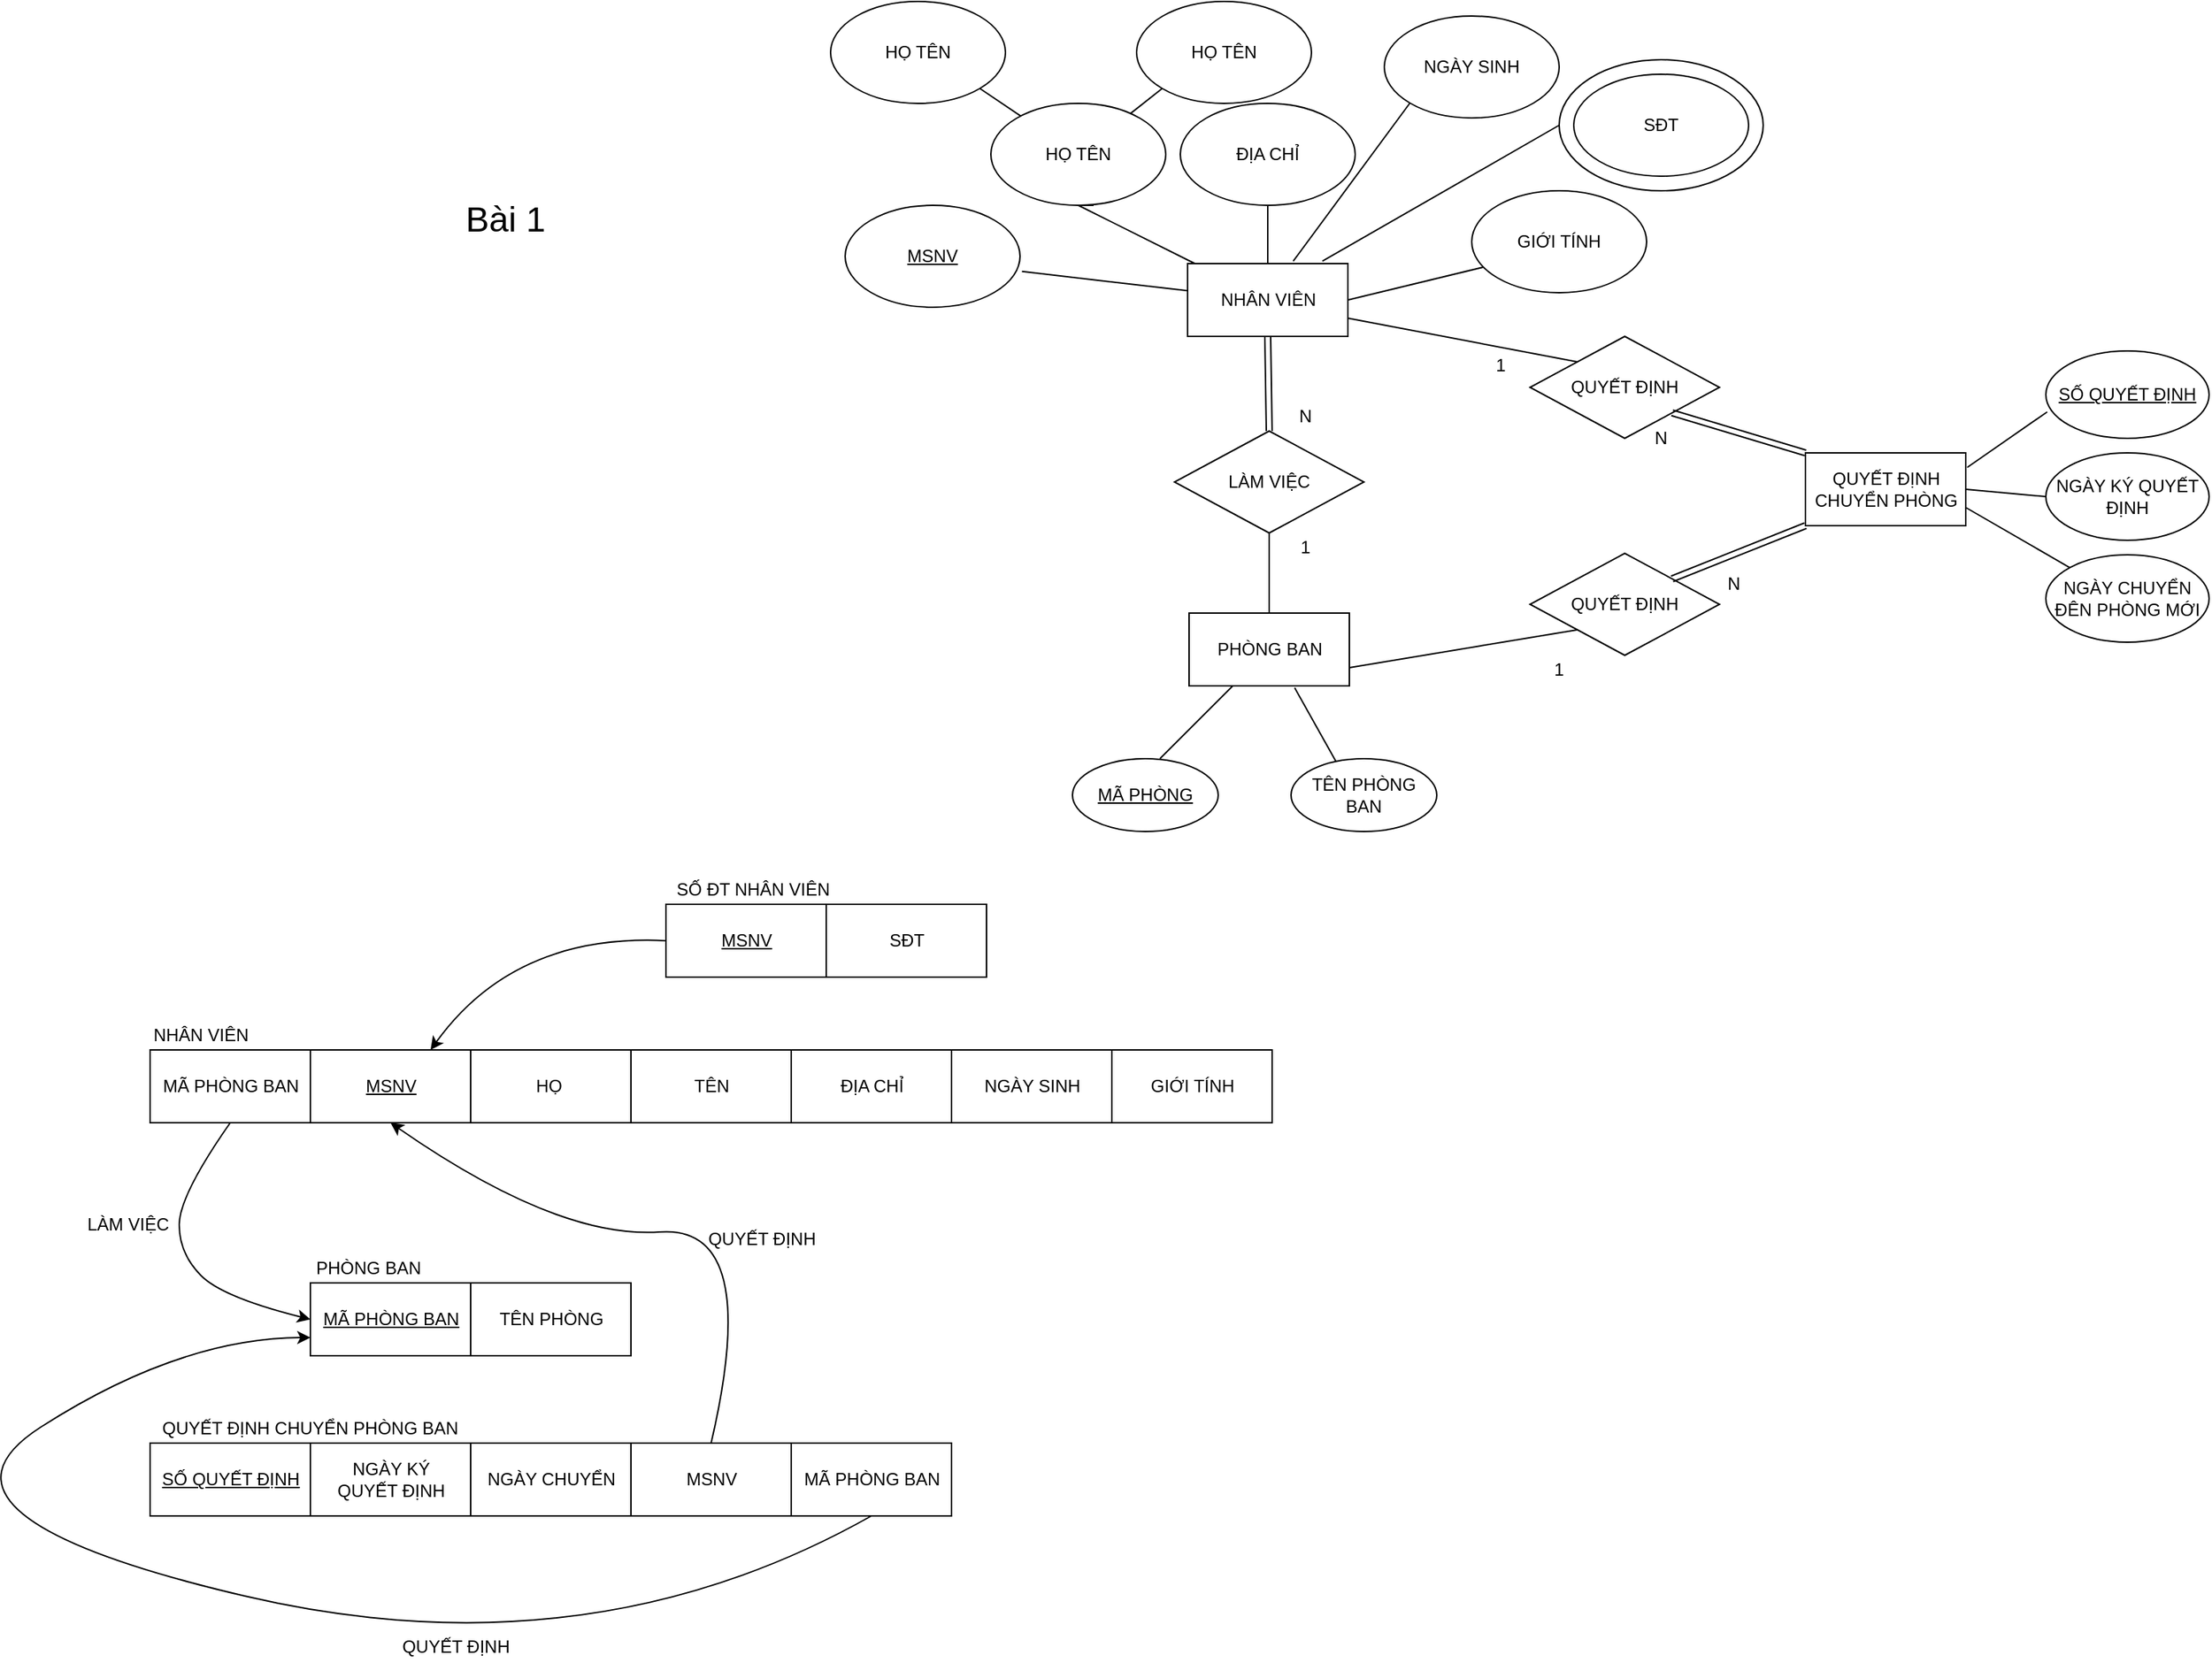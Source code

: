 <mxfile version="14.8.0" type="github" pages="4">
  <diagram id="vQHucJHa2scrvkwMp-Zf" name="Ch02_01">
    <mxGraphModel dx="1895" dy="1631" grid="1" gridSize="10" guides="1" tooltips="1" connect="1" arrows="1" fold="1" page="1" pageScale="1" pageWidth="827" pageHeight="1169" math="0" shadow="0">
      <root>
        <mxCell id="0" />
        <mxCell id="1" parent="0" />
        <mxCell id="MajDjDsh7x96EsrQRY2l-2" value="&lt;u&gt;MSNV&lt;/u&gt;" style="html=1;" parent="1" vertex="1">
          <mxGeometry x="-547" y="-440" width="110" height="50" as="geometry" />
        </mxCell>
        <mxCell id="MajDjDsh7x96EsrQRY2l-3" value="HỌ&amp;nbsp;" style="html=1;" parent="1" vertex="1">
          <mxGeometry x="-437" y="-440" width="110" height="50" as="geometry" />
        </mxCell>
        <mxCell id="MajDjDsh7x96EsrQRY2l-4" value="TÊN" style="html=1;" parent="1" vertex="1">
          <mxGeometry x="-327" y="-440" width="110" height="50" as="geometry" />
        </mxCell>
        <mxCell id="MajDjDsh7x96EsrQRY2l-5" value="ĐỊA CHỈ" style="html=1;" parent="1" vertex="1">
          <mxGeometry x="-217" y="-440" width="110" height="50" as="geometry" />
        </mxCell>
        <mxCell id="MajDjDsh7x96EsrQRY2l-6" value="NGÀY SINH" style="html=1;" parent="1" vertex="1">
          <mxGeometry x="-107" y="-440" width="110" height="50" as="geometry" />
        </mxCell>
        <mxCell id="MajDjDsh7x96EsrQRY2l-7" value="GIỚI TÍNH" style="html=1;" parent="1" vertex="1">
          <mxGeometry x="3" y="-440" width="110" height="50" as="geometry" />
        </mxCell>
        <mxCell id="MajDjDsh7x96EsrQRY2l-9" value="NHÂN VIÊN" style="text;html=1;strokeColor=none;fillColor=none;align=center;verticalAlign=middle;whiteSpace=wrap;rounded=0;" parent="1" vertex="1">
          <mxGeometry x="-657" y="-460" width="70" height="20" as="geometry" />
        </mxCell>
        <mxCell id="MajDjDsh7x96EsrQRY2l-10" value="&lt;u&gt;MSNV&lt;/u&gt;" style="html=1;" parent="1" vertex="1">
          <mxGeometry x="-303" y="-540" width="110" height="50" as="geometry" />
        </mxCell>
        <mxCell id="MajDjDsh7x96EsrQRY2l-11" value="SĐT" style="html=1;" parent="1" vertex="1">
          <mxGeometry x="-193" y="-540" width="110" height="50" as="geometry" />
        </mxCell>
        <mxCell id="MajDjDsh7x96EsrQRY2l-12" value="SỐ ĐT NHÂN VIÊN" style="text;html=1;strokeColor=none;fillColor=none;align=center;verticalAlign=middle;whiteSpace=wrap;rounded=0;" parent="1" vertex="1">
          <mxGeometry x="-303" y="-560" width="120" height="20" as="geometry" />
        </mxCell>
        <mxCell id="MajDjDsh7x96EsrQRY2l-14" value="" style="curved=1;endArrow=classic;html=1;entryX=0.75;entryY=0;entryDx=0;entryDy=0;exitX=0;exitY=0.5;exitDx=0;exitDy=0;" parent="1" source="MajDjDsh7x96EsrQRY2l-10" target="MajDjDsh7x96EsrQRY2l-2" edge="1">
          <mxGeometry width="50" height="50" relative="1" as="geometry">
            <mxPoint x="-237" y="-240" as="sourcePoint" />
            <mxPoint x="-157" y="-340" as="targetPoint" />
            <Array as="points">
              <mxPoint x="-407" y="-520" />
            </Array>
          </mxGeometry>
        </mxCell>
        <mxCell id="MajDjDsh7x96EsrQRY2l-15" value="&lt;u&gt;MÃ PHÒNG BAN&lt;/u&gt;" style="html=1;" parent="1" vertex="1">
          <mxGeometry x="-547" y="-280" width="110" height="50" as="geometry" />
        </mxCell>
        <mxCell id="MajDjDsh7x96EsrQRY2l-16" value="TÊN PHÒNG" style="html=1;" parent="1" vertex="1">
          <mxGeometry x="-437" y="-280" width="110" height="50" as="geometry" />
        </mxCell>
        <mxCell id="MajDjDsh7x96EsrQRY2l-17" value="PHÒNG BAN" style="text;html=1;strokeColor=none;fillColor=none;align=center;verticalAlign=middle;whiteSpace=wrap;rounded=0;" parent="1" vertex="1">
          <mxGeometry x="-547" y="-300" width="80" height="20" as="geometry" />
        </mxCell>
        <mxCell id="MajDjDsh7x96EsrQRY2l-18" value="MÃ PHÒNG BAN" style="html=1;" parent="1" vertex="1">
          <mxGeometry x="-657" y="-440" width="110" height="50" as="geometry" />
        </mxCell>
        <mxCell id="MajDjDsh7x96EsrQRY2l-19" value="" style="curved=1;endArrow=classic;html=1;entryX=0;entryY=0.5;entryDx=0;entryDy=0;exitX=0.5;exitY=1;exitDx=0;exitDy=0;" parent="1" source="MajDjDsh7x96EsrQRY2l-18" target="MajDjDsh7x96EsrQRY2l-15" edge="1">
          <mxGeometry width="50" height="50" relative="1" as="geometry">
            <mxPoint x="-357" y="-370" as="sourcePoint" />
            <mxPoint x="-307" y="-420" as="targetPoint" />
            <Array as="points">
              <mxPoint x="-637" y="-340" />
              <mxPoint x="-637" y="-300" />
              <mxPoint x="-607" y="-270" />
            </Array>
          </mxGeometry>
        </mxCell>
        <mxCell id="MajDjDsh7x96EsrQRY2l-20" value="&lt;u&gt;SỐ QUYẾT ĐỊNH&lt;/u&gt;" style="html=1;" parent="1" vertex="1">
          <mxGeometry x="-657" y="-170" width="110" height="50" as="geometry" />
        </mxCell>
        <mxCell id="MajDjDsh7x96EsrQRY2l-21" value="NGÀY KÝ &lt;br&gt;QUYẾT ĐỊNH" style="html=1;" parent="1" vertex="1">
          <mxGeometry x="-547" y="-170" width="110" height="50" as="geometry" />
        </mxCell>
        <mxCell id="MajDjDsh7x96EsrQRY2l-22" value="NGÀY CHUYỂN" style="html=1;" parent="1" vertex="1">
          <mxGeometry x="-437" y="-170" width="110" height="50" as="geometry" />
        </mxCell>
        <mxCell id="MajDjDsh7x96EsrQRY2l-23" value="QUYẾT ĐỊNH CHUYỂN PHÒNG BAN" style="text;html=1;strokeColor=none;fillColor=none;align=center;verticalAlign=middle;whiteSpace=wrap;rounded=0;" parent="1" vertex="1">
          <mxGeometry x="-657" y="-190" width="220" height="20" as="geometry" />
        </mxCell>
        <mxCell id="MajDjDsh7x96EsrQRY2l-24" value="MSNV" style="html=1;" parent="1" vertex="1">
          <mxGeometry x="-327" y="-170" width="110" height="50" as="geometry" />
        </mxCell>
        <mxCell id="MajDjDsh7x96EsrQRY2l-25" value="" style="curved=1;endArrow=classic;html=1;entryX=0.5;entryY=1;entryDx=0;entryDy=0;exitX=0.5;exitY=0;exitDx=0;exitDy=0;" parent="1" source="MajDjDsh7x96EsrQRY2l-24" target="MajDjDsh7x96EsrQRY2l-2" edge="1">
          <mxGeometry width="50" height="50" relative="1" as="geometry">
            <mxPoint x="-357" y="-280" as="sourcePoint" />
            <mxPoint x="-307" y="-330" as="targetPoint" />
            <Array as="points">
              <mxPoint x="-237" y="-320" />
              <mxPoint x="-377" y="-310" />
            </Array>
          </mxGeometry>
        </mxCell>
        <mxCell id="MajDjDsh7x96EsrQRY2l-26" value="MÃ PHÒNG BAN" style="html=1;" parent="1" vertex="1">
          <mxGeometry x="-217" y="-170" width="110" height="50" as="geometry" />
        </mxCell>
        <mxCell id="MajDjDsh7x96EsrQRY2l-27" value="" style="curved=1;endArrow=classic;html=1;entryX=0;entryY=0.75;entryDx=0;entryDy=0;exitX=0.5;exitY=1;exitDx=0;exitDy=0;" parent="1" source="MajDjDsh7x96EsrQRY2l-26" target="MajDjDsh7x96EsrQRY2l-15" edge="1">
          <mxGeometry width="50" height="50" relative="1" as="geometry">
            <mxPoint x="-237" y="-40" as="sourcePoint" />
            <mxPoint x="-307" y="-230" as="targetPoint" />
            <Array as="points">
              <mxPoint x="-357" y="-10" />
              <mxPoint x="-827" y="-120" />
              <mxPoint x="-637" y="-242" />
            </Array>
          </mxGeometry>
        </mxCell>
        <mxCell id="KyPbRzyOr3z3Ptm92nIl-2" value="LÀM VIỆC" style="text;html=1;strokeColor=none;fillColor=none;align=center;verticalAlign=middle;whiteSpace=wrap;rounded=0;" parent="1" vertex="1">
          <mxGeometry x="-707" y="-330" width="70" height="20" as="geometry" />
        </mxCell>
        <mxCell id="KyPbRzyOr3z3Ptm92nIl-3" value="QUYẾT ĐỊNH" style="text;html=1;strokeColor=none;fillColor=none;align=center;verticalAlign=middle;whiteSpace=wrap;rounded=0;" parent="1" vertex="1">
          <mxGeometry x="-287" y="-320" width="100" height="20" as="geometry" />
        </mxCell>
        <mxCell id="KyPbRzyOr3z3Ptm92nIl-4" value="QUYẾT ĐỊNH" style="text;html=1;strokeColor=none;fillColor=none;align=center;verticalAlign=middle;whiteSpace=wrap;rounded=0;" parent="1" vertex="1">
          <mxGeometry x="-497" y="-40" width="100" height="20" as="geometry" />
        </mxCell>
        <mxCell id="KyPbRzyOr3z3Ptm92nIl-5" value="NHÂN VIÊN" style="html=1;" parent="1" vertex="1">
          <mxGeometry x="55" y="-980" width="110" height="50" as="geometry" />
        </mxCell>
        <mxCell id="KyPbRzyOr3z3Ptm92nIl-6" value="&lt;u&gt;MSNV&lt;/u&gt;" style="ellipse;whiteSpace=wrap;html=1;" parent="1" vertex="1">
          <mxGeometry x="-180" y="-1020" width="120" height="70" as="geometry" />
        </mxCell>
        <mxCell id="KyPbRzyOr3z3Ptm92nIl-25" style="edgeStyle=orthogonalEdgeStyle;rounded=0;orthogonalLoop=1;jettySize=auto;html=1;exitX=0.5;exitY=1;exitDx=0;exitDy=0;" parent="1" source="KyPbRzyOr3z3Ptm92nIl-7" edge="1">
          <mxGeometry relative="1" as="geometry">
            <mxPoint x="-10" y="-1030.0" as="targetPoint" />
          </mxGeometry>
        </mxCell>
        <mxCell id="KyPbRzyOr3z3Ptm92nIl-7" value="HỌ TÊN" style="ellipse;whiteSpace=wrap;html=1;" parent="1" vertex="1">
          <mxGeometry x="-80" y="-1090" width="120" height="70" as="geometry" />
        </mxCell>
        <mxCell id="KyPbRzyOr3z3Ptm92nIl-8" value="HỌ TÊN" style="ellipse;whiteSpace=wrap;html=1;" parent="1" vertex="1">
          <mxGeometry x="-190" y="-1160" width="120" height="70" as="geometry" />
        </mxCell>
        <mxCell id="KyPbRzyOr3z3Ptm92nIl-9" value="HỌ TÊN" style="ellipse;whiteSpace=wrap;html=1;" parent="1" vertex="1">
          <mxGeometry x="20" y="-1160" width="120" height="70" as="geometry" />
        </mxCell>
        <mxCell id="KyPbRzyOr3z3Ptm92nIl-10" value="" style="endArrow=none;html=1;entryX=1;entryY=1;entryDx=0;entryDy=0;" parent="1" source="KyPbRzyOr3z3Ptm92nIl-7" target="KyPbRzyOr3z3Ptm92nIl-8" edge="1">
          <mxGeometry width="50" height="50" relative="1" as="geometry">
            <mxPoint x="110" y="-980" as="sourcePoint" />
            <mxPoint x="160" y="-1030" as="targetPoint" />
          </mxGeometry>
        </mxCell>
        <mxCell id="KyPbRzyOr3z3Ptm92nIl-11" value="" style="endArrow=none;html=1;entryX=0;entryY=1;entryDx=0;entryDy=0;" parent="1" source="KyPbRzyOr3z3Ptm92nIl-7" target="KyPbRzyOr3z3Ptm92nIl-9" edge="1">
          <mxGeometry width="50" height="50" relative="1" as="geometry">
            <mxPoint x="110" y="-980" as="sourcePoint" />
            <mxPoint x="160" y="-1030" as="targetPoint" />
          </mxGeometry>
        </mxCell>
        <mxCell id="KyPbRzyOr3z3Ptm92nIl-13" value="ĐỊA CHỈ" style="ellipse;whiteSpace=wrap;html=1;" parent="1" vertex="1">
          <mxGeometry x="50" y="-1090" width="120" height="70" as="geometry" />
        </mxCell>
        <mxCell id="KyPbRzyOr3z3Ptm92nIl-14" value="GIỚI TÍNH" style="ellipse;whiteSpace=wrap;html=1;" parent="1" vertex="1">
          <mxGeometry x="250" y="-1030" width="120" height="70" as="geometry" />
        </mxCell>
        <mxCell id="KyPbRzyOr3z3Ptm92nIl-15" value="NGÀY SINH" style="ellipse;whiteSpace=wrap;html=1;" parent="1" vertex="1">
          <mxGeometry x="190" y="-1150" width="120" height="70" as="geometry" />
        </mxCell>
        <mxCell id="KyPbRzyOr3z3Ptm92nIl-17" value="SĐT" style="ellipse;whiteSpace=wrap;html=1;" parent="1" vertex="1">
          <mxGeometry x="320" y="-1110" width="120" height="70" as="geometry" />
        </mxCell>
        <mxCell id="KyPbRzyOr3z3Ptm92nIl-19" value="" style="ellipse;whiteSpace=wrap;html=1;fillColor=none;" parent="1" vertex="1">
          <mxGeometry x="310" y="-1120" width="140" height="90" as="geometry" />
        </mxCell>
        <mxCell id="KyPbRzyOr3z3Ptm92nIl-20" value="" style="endArrow=none;html=1;entryX=0.5;entryY=1;entryDx=0;entryDy=0;exitX=0.5;exitY=0;exitDx=0;exitDy=0;" parent="1" source="KyPbRzyOr3z3Ptm92nIl-5" target="KyPbRzyOr3z3Ptm92nIl-13" edge="1">
          <mxGeometry width="50" height="50" relative="1" as="geometry">
            <mxPoint x="110" y="-980" as="sourcePoint" />
            <mxPoint x="160" y="-1030" as="targetPoint" />
          </mxGeometry>
        </mxCell>
        <mxCell id="KyPbRzyOr3z3Ptm92nIl-21" value="" style="endArrow=none;html=1;entryX=1.011;entryY=0.649;entryDx=0;entryDy=0;entryPerimeter=0;" parent="1" source="KyPbRzyOr3z3Ptm92nIl-5" target="KyPbRzyOr3z3Ptm92nIl-6" edge="1">
          <mxGeometry width="50" height="50" relative="1" as="geometry">
            <mxPoint x="110" y="-980" as="sourcePoint" />
            <mxPoint x="160" y="-1030" as="targetPoint" />
          </mxGeometry>
        </mxCell>
        <mxCell id="KyPbRzyOr3z3Ptm92nIl-22" value="" style="endArrow=none;html=1;entryX=0;entryY=1;entryDx=0;entryDy=0;exitX=0.659;exitY=-0.033;exitDx=0;exitDy=0;exitPerimeter=0;" parent="1" source="KyPbRzyOr3z3Ptm92nIl-5" target="KyPbRzyOr3z3Ptm92nIl-15" edge="1">
          <mxGeometry width="50" height="50" relative="1" as="geometry">
            <mxPoint x="110" y="-980" as="sourcePoint" />
            <mxPoint x="160" y="-1030" as="targetPoint" />
          </mxGeometry>
        </mxCell>
        <mxCell id="KyPbRzyOr3z3Ptm92nIl-23" value="" style="endArrow=none;html=1;entryX=0.065;entryY=0.75;entryDx=0;entryDy=0;entryPerimeter=0;exitX=1;exitY=0.5;exitDx=0;exitDy=0;" parent="1" source="KyPbRzyOr3z3Ptm92nIl-5" target="KyPbRzyOr3z3Ptm92nIl-14" edge="1">
          <mxGeometry width="50" height="50" relative="1" as="geometry">
            <mxPoint x="110" y="-980" as="sourcePoint" />
            <mxPoint x="160" y="-1030" as="targetPoint" />
          </mxGeometry>
        </mxCell>
        <mxCell id="KyPbRzyOr3z3Ptm92nIl-24" value="" style="endArrow=none;html=1;entryX=0.5;entryY=1;entryDx=0;entryDy=0;" parent="1" source="KyPbRzyOr3z3Ptm92nIl-5" target="KyPbRzyOr3z3Ptm92nIl-7" edge="1">
          <mxGeometry width="50" height="50" relative="1" as="geometry">
            <mxPoint x="110" y="-980" as="sourcePoint" />
            <mxPoint x="160" y="-1030" as="targetPoint" />
          </mxGeometry>
        </mxCell>
        <mxCell id="KyPbRzyOr3z3Ptm92nIl-26" value="" style="endArrow=none;html=1;entryX=0;entryY=0.5;entryDx=0;entryDy=0;exitX=0.841;exitY=-0.033;exitDx=0;exitDy=0;exitPerimeter=0;" parent="1" source="KyPbRzyOr3z3Ptm92nIl-5" target="KyPbRzyOr3z3Ptm92nIl-19" edge="1">
          <mxGeometry width="50" height="50" relative="1" as="geometry">
            <mxPoint x="110" y="-980" as="sourcePoint" />
            <mxPoint x="160" y="-1030" as="targetPoint" />
          </mxGeometry>
        </mxCell>
        <mxCell id="KyPbRzyOr3z3Ptm92nIl-27" value="LÀM VIỆC" style="rhombus;whiteSpace=wrap;html=1;fillColor=none;" parent="1" vertex="1">
          <mxGeometry x="46" y="-865" width="130" height="70" as="geometry" />
        </mxCell>
        <mxCell id="KyPbRzyOr3z3Ptm92nIl-28" value="" style="shape=link;html=1;entryX=0.5;entryY=1;entryDx=0;entryDy=0;exitX=0.5;exitY=0;exitDx=0;exitDy=0;" parent="1" source="KyPbRzyOr3z3Ptm92nIl-27" target="KyPbRzyOr3z3Ptm92nIl-5" edge="1">
          <mxGeometry width="100" relative="1" as="geometry">
            <mxPoint x="80" y="-650" as="sourcePoint" />
            <mxPoint x="180" y="-650" as="targetPoint" />
          </mxGeometry>
        </mxCell>
        <mxCell id="KyPbRzyOr3z3Ptm92nIl-29" value="PHÒNG BAN" style="html=1;fillColor=none;" parent="1" vertex="1">
          <mxGeometry x="56" y="-740" width="110" height="50" as="geometry" />
        </mxCell>
        <mxCell id="KyPbRzyOr3z3Ptm92nIl-30" value="" style="endArrow=none;html=1;entryX=0.5;entryY=1;entryDx=0;entryDy=0;exitX=0.5;exitY=0;exitDx=0;exitDy=0;" parent="1" source="KyPbRzyOr3z3Ptm92nIl-29" target="KyPbRzyOr3z3Ptm92nIl-27" edge="1">
          <mxGeometry width="50" height="50" relative="1" as="geometry">
            <mxPoint x="110" y="-630" as="sourcePoint" />
            <mxPoint x="160" y="-680" as="targetPoint" />
          </mxGeometry>
        </mxCell>
        <mxCell id="KyPbRzyOr3z3Ptm92nIl-31" value="&lt;u&gt;MÃ PHÒNG&lt;/u&gt;" style="ellipse;whiteSpace=wrap;html=1;fillColor=none;" parent="1" vertex="1">
          <mxGeometry x="-24" y="-640" width="100" height="50" as="geometry" />
        </mxCell>
        <mxCell id="KyPbRzyOr3z3Ptm92nIl-34" value="TÊN PHÒNG BAN" style="ellipse;whiteSpace=wrap;html=1;fillColor=none;" parent="1" vertex="1">
          <mxGeometry x="126" y="-640" width="100" height="50" as="geometry" />
        </mxCell>
        <mxCell id="KyPbRzyOr3z3Ptm92nIl-35" value="" style="endArrow=none;html=1;" parent="1" edge="1">
          <mxGeometry width="50" height="50" relative="1" as="geometry">
            <mxPoint x="36" y="-640" as="sourcePoint" />
            <mxPoint x="86" y="-690" as="targetPoint" />
          </mxGeometry>
        </mxCell>
        <mxCell id="KyPbRzyOr3z3Ptm92nIl-36" value="" style="endArrow=none;html=1;entryX=0.659;entryY=1.026;entryDx=0;entryDy=0;entryPerimeter=0;exitX=0.308;exitY=0.038;exitDx=0;exitDy=0;exitPerimeter=0;" parent="1" source="KyPbRzyOr3z3Ptm92nIl-34" target="KyPbRzyOr3z3Ptm92nIl-29" edge="1">
          <mxGeometry width="50" height="50" relative="1" as="geometry">
            <mxPoint x="136" y="-720" as="sourcePoint" />
            <mxPoint x="186" y="-770" as="targetPoint" />
          </mxGeometry>
        </mxCell>
        <mxCell id="KyPbRzyOr3z3Ptm92nIl-37" value="N" style="text;html=1;strokeColor=none;fillColor=none;align=center;verticalAlign=middle;whiteSpace=wrap;rounded=0;" parent="1" vertex="1">
          <mxGeometry x="116" y="-885" width="40" height="20" as="geometry" />
        </mxCell>
        <mxCell id="KyPbRzyOr3z3Ptm92nIl-38" value="1" style="text;html=1;strokeColor=none;fillColor=none;align=center;verticalAlign=middle;whiteSpace=wrap;rounded=0;" parent="1" vertex="1">
          <mxGeometry x="116" y="-795" width="40" height="20" as="geometry" />
        </mxCell>
        <mxCell id="KyPbRzyOr3z3Ptm92nIl-39" value="QUYẾT ĐỊNH&lt;br&gt;CHUYỂN PHÒNG" style="html=1;fillColor=none;" parent="1" vertex="1">
          <mxGeometry x="479" y="-850" width="110" height="50" as="geometry" />
        </mxCell>
        <mxCell id="KyPbRzyOr3z3Ptm92nIl-40" value="&lt;u&gt;SỐ QUYẾT ĐỊNH&lt;/u&gt;" style="ellipse;whiteSpace=wrap;html=1;fillColor=none;" parent="1" vertex="1">
          <mxGeometry x="644" y="-920" width="112" height="60" as="geometry" />
        </mxCell>
        <mxCell id="KyPbRzyOr3z3Ptm92nIl-41" value="NGÀY KÝ QUYẾT ĐỊNH" style="ellipse;whiteSpace=wrap;html=1;fillColor=none;" parent="1" vertex="1">
          <mxGeometry x="644" y="-850" width="112" height="60" as="geometry" />
        </mxCell>
        <mxCell id="KyPbRzyOr3z3Ptm92nIl-42" value="NGÀY CHUYỂN ĐÊN PHÒNG MỚI" style="ellipse;whiteSpace=wrap;html=1;fillColor=none;" parent="1" vertex="1">
          <mxGeometry x="644" y="-780" width="112" height="60" as="geometry" />
        </mxCell>
        <mxCell id="KyPbRzyOr3z3Ptm92nIl-43" value="" style="endArrow=none;html=1;entryX=0.008;entryY=0.698;entryDx=0;entryDy=0;entryPerimeter=0;" parent="1" target="KyPbRzyOr3z3Ptm92nIl-40" edge="1">
          <mxGeometry width="50" height="50" relative="1" as="geometry">
            <mxPoint x="590" y="-840" as="sourcePoint" />
            <mxPoint x="470" y="-780" as="targetPoint" />
          </mxGeometry>
        </mxCell>
        <mxCell id="KyPbRzyOr3z3Ptm92nIl-44" value="" style="endArrow=none;html=1;entryX=0;entryY=0.5;entryDx=0;entryDy=0;exitX=1;exitY=0.5;exitDx=0;exitDy=0;" parent="1" source="KyPbRzyOr3z3Ptm92nIl-39" target="KyPbRzyOr3z3Ptm92nIl-41" edge="1">
          <mxGeometry width="50" height="50" relative="1" as="geometry">
            <mxPoint x="420" y="-730" as="sourcePoint" />
            <mxPoint x="470" y="-780" as="targetPoint" />
          </mxGeometry>
        </mxCell>
        <mxCell id="KyPbRzyOr3z3Ptm92nIl-45" value="" style="endArrow=none;html=1;entryX=1;entryY=0.75;entryDx=0;entryDy=0;exitX=0;exitY=0;exitDx=0;exitDy=0;" parent="1" source="KyPbRzyOr3z3Ptm92nIl-42" target="KyPbRzyOr3z3Ptm92nIl-39" edge="1">
          <mxGeometry width="50" height="50" relative="1" as="geometry">
            <mxPoint x="420" y="-730" as="sourcePoint" />
            <mxPoint x="470" y="-780" as="targetPoint" />
          </mxGeometry>
        </mxCell>
        <mxCell id="KyPbRzyOr3z3Ptm92nIl-48" value="QUYẾT ĐỊNH" style="rhombus;whiteSpace=wrap;html=1;fillColor=none;" parent="1" vertex="1">
          <mxGeometry x="290" y="-930" width="130" height="70" as="geometry" />
        </mxCell>
        <mxCell id="KyPbRzyOr3z3Ptm92nIl-49" value="QUYẾT ĐỊNH" style="rhombus;whiteSpace=wrap;html=1;fillColor=none;" parent="1" vertex="1">
          <mxGeometry x="290" y="-781" width="130" height="70" as="geometry" />
        </mxCell>
        <mxCell id="KyPbRzyOr3z3Ptm92nIl-50" value="" style="shape=link;html=1;entryX=0;entryY=0;entryDx=0;entryDy=0;exitX=1;exitY=1;exitDx=0;exitDy=0;" parent="1" source="KyPbRzyOr3z3Ptm92nIl-48" target="KyPbRzyOr3z3Ptm92nIl-39" edge="1">
          <mxGeometry width="100" relative="1" as="geometry">
            <mxPoint x="390" y="-760" as="sourcePoint" />
            <mxPoint x="490" y="-760" as="targetPoint" />
          </mxGeometry>
        </mxCell>
        <mxCell id="KyPbRzyOr3z3Ptm92nIl-51" value="" style="shape=link;html=1;entryX=0;entryY=1;entryDx=0;entryDy=0;exitX=1;exitY=0;exitDx=0;exitDy=0;" parent="1" source="KyPbRzyOr3z3Ptm92nIl-49" target="KyPbRzyOr3z3Ptm92nIl-39" edge="1">
          <mxGeometry width="100" relative="1" as="geometry">
            <mxPoint x="390" y="-760" as="sourcePoint" />
            <mxPoint x="490" y="-760" as="targetPoint" />
          </mxGeometry>
        </mxCell>
        <mxCell id="KyPbRzyOr3z3Ptm92nIl-52" value="" style="endArrow=none;html=1;entryX=1;entryY=0.75;entryDx=0;entryDy=0;exitX=0;exitY=0;exitDx=0;exitDy=0;" parent="1" source="KyPbRzyOr3z3Ptm92nIl-48" target="KyPbRzyOr3z3Ptm92nIl-5" edge="1">
          <mxGeometry width="50" height="50" relative="1" as="geometry">
            <mxPoint x="380" y="-650" as="sourcePoint" />
            <mxPoint x="430" y="-700" as="targetPoint" />
          </mxGeometry>
        </mxCell>
        <mxCell id="KyPbRzyOr3z3Ptm92nIl-53" value="" style="endArrow=none;html=1;entryX=1;entryY=0.75;entryDx=0;entryDy=0;exitX=0;exitY=1;exitDx=0;exitDy=0;" parent="1" source="KyPbRzyOr3z3Ptm92nIl-49" target="KyPbRzyOr3z3Ptm92nIl-29" edge="1">
          <mxGeometry width="50" height="50" relative="1" as="geometry">
            <mxPoint x="380" y="-650" as="sourcePoint" />
            <mxPoint x="430" y="-700" as="targetPoint" />
          </mxGeometry>
        </mxCell>
        <mxCell id="KyPbRzyOr3z3Ptm92nIl-54" value="1" style="text;html=1;strokeColor=none;fillColor=none;align=center;verticalAlign=middle;whiteSpace=wrap;rounded=0;" parent="1" vertex="1">
          <mxGeometry x="250" y="-920" width="40" height="20" as="geometry" />
        </mxCell>
        <mxCell id="KyPbRzyOr3z3Ptm92nIl-55" value="1" style="text;html=1;strokeColor=none;fillColor=none;align=center;verticalAlign=middle;whiteSpace=wrap;rounded=0;" parent="1" vertex="1">
          <mxGeometry x="290" y="-711" width="40" height="20" as="geometry" />
        </mxCell>
        <mxCell id="KyPbRzyOr3z3Ptm92nIl-56" value="N" style="text;html=1;strokeColor=none;fillColor=none;align=center;verticalAlign=middle;whiteSpace=wrap;rounded=0;" parent="1" vertex="1">
          <mxGeometry x="410" y="-770" width="40" height="20" as="geometry" />
        </mxCell>
        <mxCell id="KyPbRzyOr3z3Ptm92nIl-57" value="N" style="text;html=1;strokeColor=none;fillColor=none;align=center;verticalAlign=middle;whiteSpace=wrap;rounded=0;" parent="1" vertex="1">
          <mxGeometry x="360" y="-870" width="40" height="20" as="geometry" />
        </mxCell>
        <mxCell id="xlZfkF_mEiO6xxwyYn34-2" value="&lt;font style=&quot;font-size: 24px&quot;&gt;Bài 1&lt;/font&gt;" style="text;html=1;strokeColor=none;fillColor=none;align=center;verticalAlign=middle;whiteSpace=wrap;rounded=0;" parent="1" vertex="1">
          <mxGeometry x="-451" y="-1020" width="76" height="20" as="geometry" />
        </mxCell>
      </root>
    </mxGraphModel>
  </diagram>
  <diagram id="LEnZB4O8KX8tJV6zhaI6" name="Ch02_02">
    <mxGraphModel dx="1339" dy="544" grid="1" gridSize="10" guides="1" tooltips="1" connect="1" arrows="1" fold="1" page="1" pageScale="1" pageWidth="827" pageHeight="1169" math="0" shadow="0">
      <root>
        <mxCell id="3TjyV_XL3ErwvUSG1lHw-0" />
        <mxCell id="3TjyV_XL3ErwvUSG1lHw-1" parent="3TjyV_XL3ErwvUSG1lHw-0" />
        <mxCell id="AT2IYkbC-2dY2PeG3Yy7-0" value="DỰ ÁN" style="html=1;" vertex="1" parent="3TjyV_XL3ErwvUSG1lHw-1">
          <mxGeometry x="235" y="190" width="110" height="50" as="geometry" />
        </mxCell>
        <mxCell id="iUrL73nNf0RvR0cjUP6H-0" value="&lt;u&gt;MSDA&lt;br&gt;&lt;/u&gt;" style="ellipse;whiteSpace=wrap;html=1;" vertex="1" parent="3TjyV_XL3ErwvUSG1lHw-1">
          <mxGeometry x="70" y="110" width="100" height="50" as="geometry" />
        </mxCell>
        <mxCell id="iUrL73nNf0RvR0cjUP6H-1" value="TÊN DỰ ÁN" style="ellipse;whiteSpace=wrap;html=1;" vertex="1" parent="3TjyV_XL3ErwvUSG1lHw-1">
          <mxGeometry x="150" y="70" width="100" height="50" as="geometry" />
        </mxCell>
        <mxCell id="iUrL73nNf0RvR0cjUP6H-2" value="NGÀY BẮT ĐẦU" style="ellipse;whiteSpace=wrap;html=1;" vertex="1" parent="3TjyV_XL3ErwvUSG1lHw-1">
          <mxGeometry x="240" y="40" width="100" height="50" as="geometry" />
        </mxCell>
        <mxCell id="iUrL73nNf0RvR0cjUP6H-3" value="NGÀY KẾT THÚC" style="ellipse;whiteSpace=wrap;html=1;" vertex="1" parent="3TjyV_XL3ErwvUSG1lHw-1">
          <mxGeometry x="340" y="70" width="100" height="50" as="geometry" />
        </mxCell>
        <mxCell id="iUrL73nNf0RvR0cjUP6H-4" value="GIÁ TRI DỰ ÁN" style="ellipse;whiteSpace=wrap;html=1;" vertex="1" parent="3TjyV_XL3ErwvUSG1lHw-1">
          <mxGeometry x="370" y="130" width="100" height="50" as="geometry" />
        </mxCell>
        <mxCell id="iUrL73nNf0RvR0cjUP6H-6" value="" style="endArrow=none;html=1;entryX=1;entryY=0.5;entryDx=0;entryDy=0;exitX=0.25;exitY=0;exitDx=0;exitDy=0;" edge="1" parent="3TjyV_XL3ErwvUSG1lHw-1" source="AT2IYkbC-2dY2PeG3Yy7-0" target="iUrL73nNf0RvR0cjUP6H-0">
          <mxGeometry width="50" height="50" relative="1" as="geometry">
            <mxPoint x="240" y="240" as="sourcePoint" />
            <mxPoint x="290" y="190" as="targetPoint" />
          </mxGeometry>
        </mxCell>
        <mxCell id="iUrL73nNf0RvR0cjUP6H-7" value="" style="endArrow=none;html=1;entryX=1;entryY=1;entryDx=0;entryDy=0;exitX=0.365;exitY=0.026;exitDx=0;exitDy=0;exitPerimeter=0;" edge="1" parent="3TjyV_XL3ErwvUSG1lHw-1" source="AT2IYkbC-2dY2PeG3Yy7-0" target="iUrL73nNf0RvR0cjUP6H-1">
          <mxGeometry width="50" height="50" relative="1" as="geometry">
            <mxPoint x="260" y="185" as="sourcePoint" />
            <mxPoint x="290" y="190" as="targetPoint" />
          </mxGeometry>
        </mxCell>
        <mxCell id="iUrL73nNf0RvR0cjUP6H-8" value="" style="endArrow=none;html=1;entryX=0.5;entryY=1;entryDx=0;entryDy=0;exitX=0.5;exitY=0;exitDx=0;exitDy=0;" edge="1" parent="3TjyV_XL3ErwvUSG1lHw-1" source="AT2IYkbC-2dY2PeG3Yy7-0" target="iUrL73nNf0RvR0cjUP6H-2">
          <mxGeometry width="50" height="50" relative="1" as="geometry">
            <mxPoint x="240" y="240" as="sourcePoint" />
            <mxPoint x="290" y="190" as="targetPoint" />
          </mxGeometry>
        </mxCell>
        <mxCell id="iUrL73nNf0RvR0cjUP6H-9" value="" style="endArrow=none;html=1;entryX=0;entryY=1;entryDx=0;entryDy=0;exitX=0.611;exitY=0.026;exitDx=0;exitDy=0;exitPerimeter=0;" edge="1" parent="3TjyV_XL3ErwvUSG1lHw-1" source="AT2IYkbC-2dY2PeG3Yy7-0" target="iUrL73nNf0RvR0cjUP6H-3">
          <mxGeometry width="50" height="50" relative="1" as="geometry">
            <mxPoint x="240" y="240" as="sourcePoint" />
            <mxPoint x="290" y="190" as="targetPoint" />
          </mxGeometry>
        </mxCell>
        <mxCell id="iUrL73nNf0RvR0cjUP6H-10" value="" style="endArrow=none;html=1;entryX=0;entryY=0.5;entryDx=0;entryDy=0;exitX=0.75;exitY=0;exitDx=0;exitDy=0;" edge="1" parent="3TjyV_XL3ErwvUSG1lHw-1" source="AT2IYkbC-2dY2PeG3Yy7-0" target="iUrL73nNf0RvR0cjUP6H-4">
          <mxGeometry width="50" height="50" relative="1" as="geometry">
            <mxPoint x="240" y="240" as="sourcePoint" />
            <mxPoint x="290" y="190" as="targetPoint" />
          </mxGeometry>
        </mxCell>
        <mxCell id="iUrL73nNf0RvR0cjUP6H-11" value="THAM GIA" style="rhombus;whiteSpace=wrap;html=1;" vertex="1" parent="3TjyV_XL3ErwvUSG1lHw-1">
          <mxGeometry x="230" y="320" width="120" height="60" as="geometry" />
        </mxCell>
        <mxCell id="iUrL73nNf0RvR0cjUP6H-13" value="NHÂN VIÊN" style="html=1;" vertex="1" parent="3TjyV_XL3ErwvUSG1lHw-1">
          <mxGeometry x="235" y="480" width="110" height="50" as="geometry" />
        </mxCell>
        <mxCell id="iUrL73nNf0RvR0cjUP6H-14" value="" style="endArrow=none;html=1;entryX=0.5;entryY=1;entryDx=0;entryDy=0;" edge="1" parent="3TjyV_XL3ErwvUSG1lHw-1" source="iUrL73nNf0RvR0cjUP6H-13" target="iUrL73nNf0RvR0cjUP6H-11">
          <mxGeometry width="50" height="50" relative="1" as="geometry">
            <mxPoint x="340" y="310" as="sourcePoint" />
            <mxPoint x="390" y="260" as="targetPoint" />
          </mxGeometry>
        </mxCell>
        <mxCell id="iUrL73nNf0RvR0cjUP6H-15" value="" style="shape=link;html=1;entryX=0.5;entryY=1;entryDx=0;entryDy=0;" edge="1" parent="3TjyV_XL3ErwvUSG1lHw-1" source="iUrL73nNf0RvR0cjUP6H-11" target="AT2IYkbC-2dY2PeG3Yy7-0">
          <mxGeometry width="100" relative="1" as="geometry">
            <mxPoint x="320" y="290" as="sourcePoint" />
            <mxPoint x="420" y="290" as="targetPoint" />
          </mxGeometry>
        </mxCell>
        <mxCell id="iUrL73nNf0RvR0cjUP6H-16" value="SỐ GIỜ LÀM" style="ellipse;whiteSpace=wrap;html=1;" vertex="1" parent="3TjyV_XL3ErwvUSG1lHw-1">
          <mxGeometry x="70" y="325" width="100" height="50" as="geometry" />
        </mxCell>
        <mxCell id="iUrL73nNf0RvR0cjUP6H-17" value="" style="endArrow=none;html=1;entryX=1;entryY=0.5;entryDx=0;entryDy=0;exitX=0;exitY=0.5;exitDx=0;exitDy=0;" edge="1" parent="3TjyV_XL3ErwvUSG1lHw-1" source="iUrL73nNf0RvR0cjUP6H-11" target="iUrL73nNf0RvR0cjUP6H-16">
          <mxGeometry width="50" height="50" relative="1" as="geometry">
            <mxPoint x="340" y="310" as="sourcePoint" />
            <mxPoint x="390" y="260" as="targetPoint" />
          </mxGeometry>
        </mxCell>
        <mxCell id="iUrL73nNf0RvR0cjUP6H-18" style="edgeStyle=orthogonalEdgeStyle;rounded=0;orthogonalLoop=1;jettySize=auto;html=1;exitX=0.5;exitY=1;exitDx=0;exitDy=0;" edge="1" parent="3TjyV_XL3ErwvUSG1lHw-1" source="iUrL73nNf0RvR0cjUP6H-16" target="iUrL73nNf0RvR0cjUP6H-16">
          <mxGeometry relative="1" as="geometry" />
        </mxCell>
        <mxCell id="iUrL73nNf0RvR0cjUP6H-19" value="&lt;u&gt;MSNV&lt;/u&gt;" style="ellipse;whiteSpace=wrap;html=1;" vertex="1" parent="3TjyV_XL3ErwvUSG1lHw-1">
          <mxGeometry x="100" y="560" width="94" height="50" as="geometry" />
        </mxCell>
        <mxCell id="iUrL73nNf0RvR0cjUP6H-20" value="HỌ TÊN" style="ellipse;whiteSpace=wrap;html=1;" vertex="1" parent="3TjyV_XL3ErwvUSG1lHw-1">
          <mxGeometry x="180" y="610" width="94" height="50" as="geometry" />
        </mxCell>
        <mxCell id="iUrL73nNf0RvR0cjUP6H-21" value="NGÀY SINH" style="ellipse;whiteSpace=wrap;html=1;" vertex="1" parent="3TjyV_XL3ErwvUSG1lHw-1">
          <mxGeometry x="300" y="610" width="94" height="50" as="geometry" />
        </mxCell>
        <mxCell id="iUrL73nNf0RvR0cjUP6H-22" value="NGÀY VÀO LÀM" style="ellipse;whiteSpace=wrap;html=1;" vertex="1" parent="3TjyV_XL3ErwvUSG1lHw-1">
          <mxGeometry x="390" y="560" width="94" height="50" as="geometry" />
        </mxCell>
        <mxCell id="iUrL73nNf0RvR0cjUP6H-23" value="" style="endArrow=none;html=1;entryX=0.25;entryY=1;entryDx=0;entryDy=0;exitX=1;exitY=0;exitDx=0;exitDy=0;" edge="1" parent="3TjyV_XL3ErwvUSG1lHw-1" source="iUrL73nNf0RvR0cjUP6H-19" target="iUrL73nNf0RvR0cjUP6H-13">
          <mxGeometry width="50" height="50" relative="1" as="geometry">
            <mxPoint x="340" y="550" as="sourcePoint" />
            <mxPoint x="390" y="500" as="targetPoint" />
          </mxGeometry>
        </mxCell>
        <mxCell id="iUrL73nNf0RvR0cjUP6H-24" value="" style="endArrow=none;html=1;entryX=0.5;entryY=1;entryDx=0;entryDy=0;exitX=0.5;exitY=0;exitDx=0;exitDy=0;" edge="1" parent="3TjyV_XL3ErwvUSG1lHw-1" source="iUrL73nNf0RvR0cjUP6H-20" target="iUrL73nNf0RvR0cjUP6H-13">
          <mxGeometry width="50" height="50" relative="1" as="geometry">
            <mxPoint x="340" y="550" as="sourcePoint" />
            <mxPoint x="390" y="500" as="targetPoint" />
          </mxGeometry>
        </mxCell>
        <mxCell id="iUrL73nNf0RvR0cjUP6H-25" value="" style="endArrow=none;html=1;entryX=0.5;entryY=1;entryDx=0;entryDy=0;exitX=0.5;exitY=0;exitDx=0;exitDy=0;" edge="1" parent="3TjyV_XL3ErwvUSG1lHw-1" source="iUrL73nNf0RvR0cjUP6H-21" target="iUrL73nNf0RvR0cjUP6H-13">
          <mxGeometry width="50" height="50" relative="1" as="geometry">
            <mxPoint x="280" y="600" as="sourcePoint" />
            <mxPoint x="330" y="550" as="targetPoint" />
          </mxGeometry>
        </mxCell>
        <mxCell id="iUrL73nNf0RvR0cjUP6H-26" value="" style="endArrow=none;html=1;entryX=0.75;entryY=1;entryDx=0;entryDy=0;exitX=0;exitY=0;exitDx=0;exitDy=0;" edge="1" parent="3TjyV_XL3ErwvUSG1lHw-1" source="iUrL73nNf0RvR0cjUP6H-22" target="iUrL73nNf0RvR0cjUP6H-13">
          <mxGeometry width="50" height="50" relative="1" as="geometry">
            <mxPoint x="10" y="520" as="sourcePoint" />
            <mxPoint x="60" y="470" as="targetPoint" />
          </mxGeometry>
        </mxCell>
        <mxCell id="iUrL73nNf0RvR0cjUP6H-27" value="N" style="text;html=1;strokeColor=none;fillColor=none;align=center;verticalAlign=middle;whiteSpace=wrap;rounded=0;" vertex="1" parent="3TjyV_XL3ErwvUSG1lHw-1">
          <mxGeometry x="290" y="380" width="40" height="20" as="geometry" />
        </mxCell>
        <mxCell id="iUrL73nNf0RvR0cjUP6H-28" value="N" style="text;html=1;strokeColor=none;fillColor=none;align=center;verticalAlign=middle;whiteSpace=wrap;rounded=0;" vertex="1" parent="3TjyV_XL3ErwvUSG1lHw-1">
          <mxGeometry x="290" y="300" width="40" height="20" as="geometry" />
        </mxCell>
        <mxCell id="iUrL73nNf0RvR0cjUP6H-29" value="TRƯỞNG" style="rhombus;whiteSpace=wrap;html=1;" vertex="1" parent="3TjyV_XL3ErwvUSG1lHw-1">
          <mxGeometry x="500" y="320" width="120" height="60" as="geometry" />
        </mxCell>
        <mxCell id="iUrL73nNf0RvR0cjUP6H-31" value="" style="endArrow=none;html=1;entryX=0;entryY=1;entryDx=0;entryDy=0;exitX=1;exitY=0;exitDx=0;exitDy=0;" edge="1" parent="3TjyV_XL3ErwvUSG1lHw-1" source="iUrL73nNf0RvR0cjUP6H-13" target="iUrL73nNf0RvR0cjUP6H-29">
          <mxGeometry width="50" height="50" relative="1" as="geometry">
            <mxPoint x="340" y="430" as="sourcePoint" />
            <mxPoint x="390" y="380" as="targetPoint" />
          </mxGeometry>
        </mxCell>
        <mxCell id="iUrL73nNf0RvR0cjUP6H-32" value="" style="shape=link;html=1;entryX=0;entryY=0;entryDx=0;entryDy=0;exitX=1;exitY=1;exitDx=0;exitDy=0;" edge="1" parent="3TjyV_XL3ErwvUSG1lHw-1" source="AT2IYkbC-2dY2PeG3Yy7-0" target="iUrL73nNf0RvR0cjUP6H-29">
          <mxGeometry width="100" relative="1" as="geometry">
            <mxPoint x="320" y="410" as="sourcePoint" />
            <mxPoint x="420" y="410" as="targetPoint" />
          </mxGeometry>
        </mxCell>
        <mxCell id="iUrL73nNf0RvR0cjUP6H-34" value="N" style="text;html=1;strokeColor=none;fillColor=none;align=center;verticalAlign=middle;whiteSpace=wrap;rounded=0;" vertex="1" parent="3TjyV_XL3ErwvUSG1lHw-1">
          <mxGeometry x="510" y="300" width="40" height="20" as="geometry" />
        </mxCell>
        <mxCell id="iUrL73nNf0RvR0cjUP6H-36" value="1" style="text;html=1;strokeColor=none;fillColor=none;align=center;verticalAlign=middle;whiteSpace=wrap;rounded=0;" vertex="1" parent="3TjyV_XL3ErwvUSG1lHw-1">
          <mxGeometry x="510" y="390" width="40" height="20" as="geometry" />
        </mxCell>
        <mxCell id="iUrL73nNf0RvR0cjUP6H-38" value="NGÀY PHÂN CÔNG" style="ellipse;whiteSpace=wrap;html=1;" vertex="1" parent="3TjyV_XL3ErwvUSG1lHw-1">
          <mxGeometry x="670" y="325" width="120" height="50" as="geometry" />
        </mxCell>
        <mxCell id="iUrL73nNf0RvR0cjUP6H-39" value="" style="endArrow=none;html=1;entryX=1;entryY=0.5;entryDx=0;entryDy=0;exitX=0;exitY=0.5;exitDx=0;exitDy=0;" edge="1" parent="3TjyV_XL3ErwvUSG1lHw-1" source="iUrL73nNf0RvR0cjUP6H-38" target="iUrL73nNf0RvR0cjUP6H-29">
          <mxGeometry width="50" height="50" relative="1" as="geometry">
            <mxPoint x="340" y="430" as="sourcePoint" />
            <mxPoint x="390" y="380" as="targetPoint" />
          </mxGeometry>
        </mxCell>
        <mxCell id="qrqso_aOk0QAd8ZZ6JmO-0" value="&lt;span style=&quot;font-size: 24px&quot;&gt;Bài 2&lt;br&gt;&lt;/span&gt;" style="text;html=1;strokeColor=none;fillColor=none;align=center;verticalAlign=middle;whiteSpace=wrap;rounded=0;" vertex="1" parent="3TjyV_XL3ErwvUSG1lHw-1">
          <mxGeometry x="40" y="30" width="70" height="20" as="geometry" />
        </mxCell>
      </root>
    </mxGraphModel>
  </diagram>
  <diagram id="PxbbxoTHYDtZip69FOXy" name="Ch_02_03">
    <mxGraphModel dx="1138" dy="462" grid="1" gridSize="10" guides="1" tooltips="1" connect="1" arrows="1" fold="1" page="1" pageScale="1" pageWidth="827" pageHeight="1169" math="0" shadow="0">
      <root>
        <mxCell id="GS7E8CBCpmIpnF2DsG8S-0" />
        <mxCell id="GS7E8CBCpmIpnF2DsG8S-1" parent="GS7E8CBCpmIpnF2DsG8S-0" />
        <mxCell id="u4alhfJAuP9VeL829yvO-0" value="&lt;font size=&quot;3&quot;&gt;Bài 3&lt;/font&gt;" style="text;html=1;strokeColor=none;fillColor=none;align=center;verticalAlign=middle;whiteSpace=wrap;rounded=0;" vertex="1" parent="GS7E8CBCpmIpnF2DsG8S-1">
          <mxGeometry x="40" y="40" width="40" height="20" as="geometry" />
        </mxCell>
        <mxCell id="u4alhfJAuP9VeL829yvO-1" value="Employee" style="html=1;" vertex="1" parent="GS7E8CBCpmIpnF2DsG8S-1">
          <mxGeometry x="345" y="200" width="110" height="50" as="geometry" />
        </mxCell>
        <mxCell id="u4alhfJAuP9VeL829yvO-2" value="&lt;u&gt;EEID&lt;/u&gt;" style="ellipse;whiteSpace=wrap;html=1;" vertex="1" parent="GS7E8CBCpmIpnF2DsG8S-1">
          <mxGeometry x="200" y="100" width="120" height="50" as="geometry" />
        </mxCell>
        <mxCell id="u4alhfJAuP9VeL829yvO-3" value="Full Name" style="ellipse;whiteSpace=wrap;html=1;" vertex="1" parent="GS7E8CBCpmIpnF2DsG8S-1">
          <mxGeometry x="340" y="100" width="120" height="50" as="geometry" />
        </mxCell>
        <mxCell id="u4alhfJAuP9VeL829yvO-4" value="Starting Date" style="ellipse;whiteSpace=wrap;html=1;" vertex="1" parent="GS7E8CBCpmIpnF2DsG8S-1">
          <mxGeometry x="480" y="100" width="120" height="50" as="geometry" />
        </mxCell>
        <mxCell id="u4alhfJAuP9VeL829yvO-6" value="First Name" style="ellipse;whiteSpace=wrap;html=1;" vertex="1" parent="GS7E8CBCpmIpnF2DsG8S-1">
          <mxGeometry x="260" y="10" width="120" height="50" as="geometry" />
        </mxCell>
        <mxCell id="u4alhfJAuP9VeL829yvO-7" value="Last Name" style="ellipse;whiteSpace=wrap;html=1;" vertex="1" parent="GS7E8CBCpmIpnF2DsG8S-1">
          <mxGeometry x="420" y="10" width="120" height="50" as="geometry" />
        </mxCell>
        <mxCell id="u4alhfJAuP9VeL829yvO-8" value="" style="endArrow=none;html=1;entryX=0.783;entryY=0.92;entryDx=0;entryDy=0;entryPerimeter=0;exitX=0.25;exitY=0;exitDx=0;exitDy=0;" edge="1" parent="GS7E8CBCpmIpnF2DsG8S-1" source="u4alhfJAuP9VeL829yvO-1" target="u4alhfJAuP9VeL829yvO-2">
          <mxGeometry width="50" height="50" relative="1" as="geometry">
            <mxPoint x="390" y="260" as="sourcePoint" />
            <mxPoint x="440" y="210" as="targetPoint" />
          </mxGeometry>
        </mxCell>
        <mxCell id="u4alhfJAuP9VeL829yvO-9" value="" style="endArrow=none;html=1;entryX=0.5;entryY=1;entryDx=0;entryDy=0;exitX=0.5;exitY=0;exitDx=0;exitDy=0;" edge="1" parent="GS7E8CBCpmIpnF2DsG8S-1" source="u4alhfJAuP9VeL829yvO-1" target="u4alhfJAuP9VeL829yvO-3">
          <mxGeometry width="50" height="50" relative="1" as="geometry">
            <mxPoint x="390" y="260" as="sourcePoint" />
            <mxPoint x="440" y="210" as="targetPoint" />
          </mxGeometry>
        </mxCell>
        <mxCell id="u4alhfJAuP9VeL829yvO-10" value="" style="endArrow=none;html=1;entryX=0.233;entryY=0.96;entryDx=0;entryDy=0;entryPerimeter=0;exitX=0.75;exitY=0;exitDx=0;exitDy=0;" edge="1" parent="GS7E8CBCpmIpnF2DsG8S-1" source="u4alhfJAuP9VeL829yvO-1" target="u4alhfJAuP9VeL829yvO-4">
          <mxGeometry width="50" height="50" relative="1" as="geometry">
            <mxPoint x="390" y="260" as="sourcePoint" />
            <mxPoint x="440" y="210" as="targetPoint" />
          </mxGeometry>
        </mxCell>
        <mxCell id="u4alhfJAuP9VeL829yvO-11" value="" style="endArrow=none;html=1;entryX=0.667;entryY=1;entryDx=0;entryDy=0;entryPerimeter=0;exitX=0.383;exitY=0.04;exitDx=0;exitDy=0;exitPerimeter=0;" edge="1" parent="GS7E8CBCpmIpnF2DsG8S-1" source="u4alhfJAuP9VeL829yvO-3" target="u4alhfJAuP9VeL829yvO-6">
          <mxGeometry width="50" height="50" relative="1" as="geometry">
            <mxPoint x="390" y="260" as="sourcePoint" />
            <mxPoint x="440" y="210" as="targetPoint" />
          </mxGeometry>
        </mxCell>
        <mxCell id="u4alhfJAuP9VeL829yvO-12" value="" style="endArrow=none;html=1;entryX=0.275;entryY=0.96;entryDx=0;entryDy=0;entryPerimeter=0;" edge="1" parent="GS7E8CBCpmIpnF2DsG8S-1" source="u4alhfJAuP9VeL829yvO-3" target="u4alhfJAuP9VeL829yvO-7">
          <mxGeometry width="50" height="50" relative="1" as="geometry">
            <mxPoint x="390" y="260" as="sourcePoint" />
            <mxPoint x="440" y="210" as="targetPoint" />
          </mxGeometry>
        </mxCell>
        <mxCell id="u4alhfJAuP9VeL829yvO-14" value="Manages" style="rhombus;whiteSpace=wrap;html=1;" vertex="1" parent="GS7E8CBCpmIpnF2DsG8S-1">
          <mxGeometry x="90" y="190" width="100" height="60" as="geometry" />
        </mxCell>
        <mxCell id="u4alhfJAuP9VeL829yvO-15" value="" style="endArrow=none;html=1;entryX=0.5;entryY=0;entryDx=0;entryDy=0;exitX=0;exitY=0.25;exitDx=0;exitDy=0;" edge="1" parent="GS7E8CBCpmIpnF2DsG8S-1" source="u4alhfJAuP9VeL829yvO-1" target="u4alhfJAuP9VeL829yvO-14">
          <mxGeometry width="50" height="50" relative="1" as="geometry">
            <mxPoint x="340" y="210" as="sourcePoint" />
            <mxPoint x="440" y="210" as="targetPoint" />
          </mxGeometry>
        </mxCell>
        <mxCell id="u4alhfJAuP9VeL829yvO-16" value="" style="endArrow=none;html=1;entryX=0.5;entryY=1;entryDx=0;entryDy=0;exitX=0;exitY=0.75;exitDx=0;exitDy=0;" edge="1" parent="GS7E8CBCpmIpnF2DsG8S-1" source="u4alhfJAuP9VeL829yvO-1" target="u4alhfJAuP9VeL829yvO-14">
          <mxGeometry width="50" height="50" relative="1" as="geometry">
            <mxPoint x="390" y="260" as="sourcePoint" />
            <mxPoint x="440" y="210" as="targetPoint" />
          </mxGeometry>
        </mxCell>
        <mxCell id="2FDgumLCT33C3xhcXsP6-0" value="1" style="text;html=1;strokeColor=none;fillColor=none;align=center;verticalAlign=middle;whiteSpace=wrap;rounded=0;" vertex="1" parent="GS7E8CBCpmIpnF2DsG8S-1">
          <mxGeometry x="140" y="170" width="40" height="20" as="geometry" />
        </mxCell>
        <mxCell id="2FDgumLCT33C3xhcXsP6-2" value="N" style="text;html=1;strokeColor=none;fillColor=none;align=center;verticalAlign=middle;whiteSpace=wrap;rounded=0;" vertex="1" parent="GS7E8CBCpmIpnF2DsG8S-1">
          <mxGeometry x="140" y="250" width="40" height="20" as="geometry" />
        </mxCell>
        <mxCell id="2FDgumLCT33C3xhcXsP6-3" value="Equipment" style="html=1;" vertex="1" parent="GS7E8CBCpmIpnF2DsG8S-1">
          <mxGeometry x="340" y="560" width="110" height="50" as="geometry" />
        </mxCell>
        <mxCell id="2FDgumLCT33C3xhcXsP6-4" value="&lt;u&gt;Equipment ID&lt;/u&gt;" style="ellipse;whiteSpace=wrap;html=1;" vertex="1" parent="GS7E8CBCpmIpnF2DsG8S-1">
          <mxGeometry x="220" y="650" width="100" height="60" as="geometry" />
        </mxCell>
        <mxCell id="2FDgumLCT33C3xhcXsP6-5" value="Equipment name" style="ellipse;whiteSpace=wrap;html=1;" vertex="1" parent="GS7E8CBCpmIpnF2DsG8S-1">
          <mxGeometry x="300" y="700" width="100" height="60" as="geometry" />
        </mxCell>
        <mxCell id="2FDgumLCT33C3xhcXsP6-6" value="Purchase date" style="ellipse;whiteSpace=wrap;html=1;" vertex="1" parent="GS7E8CBCpmIpnF2DsG8S-1">
          <mxGeometry x="410" y="700" width="100" height="60" as="geometry" />
        </mxCell>
        <mxCell id="2FDgumLCT33C3xhcXsP6-7" value="Value" style="ellipse;whiteSpace=wrap;html=1;" vertex="1" parent="GS7E8CBCpmIpnF2DsG8S-1">
          <mxGeometry x="490" y="640" width="100" height="60" as="geometry" />
        </mxCell>
        <mxCell id="2FDgumLCT33C3xhcXsP6-8" value="" style="endArrow=none;html=1;entryX=1;entryY=0;entryDx=0;entryDy=0;" edge="1" parent="GS7E8CBCpmIpnF2DsG8S-1" target="2FDgumLCT33C3xhcXsP6-4">
          <mxGeometry width="50" height="50" relative="1" as="geometry">
            <mxPoint x="370" y="610" as="sourcePoint" />
            <mxPoint x="420" y="560" as="targetPoint" />
          </mxGeometry>
        </mxCell>
        <mxCell id="2FDgumLCT33C3xhcXsP6-12" value="" style="endArrow=none;html=1;entryX=0.5;entryY=0;entryDx=0;entryDy=0;exitX=0.355;exitY=1;exitDx=0;exitDy=0;exitPerimeter=0;" edge="1" parent="GS7E8CBCpmIpnF2DsG8S-1" source="2FDgumLCT33C3xhcXsP6-3" target="2FDgumLCT33C3xhcXsP6-5">
          <mxGeometry width="50" height="50" relative="1" as="geometry">
            <mxPoint x="370" y="610" as="sourcePoint" />
            <mxPoint x="420" y="560" as="targetPoint" />
          </mxGeometry>
        </mxCell>
        <mxCell id="2FDgumLCT33C3xhcXsP6-13" value="" style="endArrow=none;html=1;entryX=0.4;entryY=0.033;entryDx=0;entryDy=0;entryPerimeter=0;exitX=0.6;exitY=1;exitDx=0;exitDy=0;exitPerimeter=0;" edge="1" parent="GS7E8CBCpmIpnF2DsG8S-1" source="2FDgumLCT33C3xhcXsP6-3" target="2FDgumLCT33C3xhcXsP6-6">
          <mxGeometry width="50" height="50" relative="1" as="geometry">
            <mxPoint x="370" y="610" as="sourcePoint" />
            <mxPoint x="420" y="560" as="targetPoint" />
          </mxGeometry>
        </mxCell>
        <mxCell id="2FDgumLCT33C3xhcXsP6-14" value="" style="endArrow=none;html=1;entryX=0.75;entryY=1;entryDx=0;entryDy=0;" edge="1" parent="GS7E8CBCpmIpnF2DsG8S-1" source="2FDgumLCT33C3xhcXsP6-7" target="2FDgumLCT33C3xhcXsP6-3">
          <mxGeometry width="50" height="50" relative="1" as="geometry">
            <mxPoint x="370" y="610" as="sourcePoint" />
            <mxPoint x="420" y="560" as="targetPoint" />
          </mxGeometry>
        </mxCell>
        <mxCell id="2FDgumLCT33C3xhcXsP6-15" value="Transfer Reicept" style="html=1;" vertex="1" parent="GS7E8CBCpmIpnF2DsG8S-1">
          <mxGeometry x="520" y="380" width="110" height="50" as="geometry" />
        </mxCell>
        <mxCell id="2FDgumLCT33C3xhcXsP6-16" value="&lt;u&gt;Receipt ID&lt;/u&gt;" style="ellipse;whiteSpace=wrap;html=1;" vertex="1" parent="GS7E8CBCpmIpnF2DsG8S-1">
          <mxGeometry x="707" y="340" width="120" height="50" as="geometry" />
        </mxCell>
        <mxCell id="2FDgumLCT33C3xhcXsP6-17" value="Transfer Date" style="ellipse;whiteSpace=wrap;html=1;" vertex="1" parent="GS7E8CBCpmIpnF2DsG8S-1">
          <mxGeometry x="707" y="410" width="120" height="50" as="geometry" />
        </mxCell>
        <mxCell id="2FDgumLCT33C3xhcXsP6-18" value="" style="endArrow=none;html=1;entryX=0.025;entryY=0.64;entryDx=0;entryDy=0;entryPerimeter=0;exitX=1;exitY=0.5;exitDx=0;exitDy=0;" edge="1" parent="GS7E8CBCpmIpnF2DsG8S-1" source="2FDgumLCT33C3xhcXsP6-15" target="2FDgumLCT33C3xhcXsP6-16">
          <mxGeometry width="50" height="50" relative="1" as="geometry">
            <mxPoint x="390" y="500" as="sourcePoint" />
            <mxPoint x="440" y="450" as="targetPoint" />
          </mxGeometry>
        </mxCell>
        <mxCell id="2FDgumLCT33C3xhcXsP6-19" value="" style="endArrow=none;html=1;entryX=0;entryY=0.5;entryDx=0;entryDy=0;exitX=1;exitY=0.5;exitDx=0;exitDy=0;" edge="1" parent="GS7E8CBCpmIpnF2DsG8S-1" source="2FDgumLCT33C3xhcXsP6-15" target="2FDgumLCT33C3xhcXsP6-17">
          <mxGeometry width="50" height="50" relative="1" as="geometry">
            <mxPoint x="390" y="500" as="sourcePoint" />
            <mxPoint x="440" y="450" as="targetPoint" />
          </mxGeometry>
        </mxCell>
        <mxCell id="2FDgumLCT33C3xhcXsP6-20" value="&lt;span style=&quot;background-color: rgb(245 , 245 , 245)&quot;&gt;&lt;font style=&quot;font-size: 12px&quot;&gt;Liquidation Receipt&amp;nbsp;&lt;/font&gt;&lt;/span&gt;" style="html=1;" vertex="1" parent="GS7E8CBCpmIpnF2DsG8S-1">
          <mxGeometry x="150" y="380" width="110" height="50" as="geometry" />
        </mxCell>
        <mxCell id="2FDgumLCT33C3xhcXsP6-21" value="&lt;u&gt;Receipt ID&lt;/u&gt;" style="ellipse;whiteSpace=wrap;html=1;" vertex="1" parent="GS7E8CBCpmIpnF2DsG8S-1">
          <mxGeometry y="350" width="100" height="50" as="geometry" />
        </mxCell>
        <mxCell id="2FDgumLCT33C3xhcXsP6-22" value="Liquidation Date" style="ellipse;whiteSpace=wrap;html=1;" vertex="1" parent="GS7E8CBCpmIpnF2DsG8S-1">
          <mxGeometry y="420" width="100" height="50" as="geometry" />
        </mxCell>
        <mxCell id="2FDgumLCT33C3xhcXsP6-23" value="" style="endArrow=none;html=1;entryX=1;entryY=0.5;entryDx=0;entryDy=0;exitX=0;exitY=0.5;exitDx=0;exitDy=0;" edge="1" parent="GS7E8CBCpmIpnF2DsG8S-1" source="2FDgumLCT33C3xhcXsP6-20" target="2FDgumLCT33C3xhcXsP6-21">
          <mxGeometry width="50" height="50" relative="1" as="geometry">
            <mxPoint x="390" y="410" as="sourcePoint" />
            <mxPoint x="440" y="360" as="targetPoint" />
          </mxGeometry>
        </mxCell>
        <mxCell id="2FDgumLCT33C3xhcXsP6-24" value="" style="endArrow=none;html=1;entryX=1;entryY=0.5;entryDx=0;entryDy=0;exitX=0;exitY=0.5;exitDx=0;exitDy=0;" edge="1" parent="GS7E8CBCpmIpnF2DsG8S-1" source="2FDgumLCT33C3xhcXsP6-20" target="2FDgumLCT33C3xhcXsP6-22">
          <mxGeometry width="50" height="50" relative="1" as="geometry">
            <mxPoint x="390" y="410" as="sourcePoint" />
            <mxPoint x="440" y="360" as="targetPoint" />
          </mxGeometry>
        </mxCell>
        <mxCell id="2FDgumLCT33C3xhcXsP6-25" value="Receive&amp;nbsp;" style="rhombus;whiteSpace=wrap;html=1;" vertex="1" parent="GS7E8CBCpmIpnF2DsG8S-1">
          <mxGeometry x="430" y="280" width="120" height="60" as="geometry" />
        </mxCell>
        <mxCell id="2FDgumLCT33C3xhcXsP6-26" value="Has" style="rhombus;whiteSpace=wrap;html=1;" vertex="1" parent="GS7E8CBCpmIpnF2DsG8S-1">
          <mxGeometry x="440" y="460" width="120" height="60" as="geometry" />
        </mxCell>
        <mxCell id="2FDgumLCT33C3xhcXsP6-27" value="Expire&amp;nbsp;" style="rhombus;whiteSpace=wrap;html=1;" vertex="1" parent="GS7E8CBCpmIpnF2DsG8S-1">
          <mxGeometry x="220" y="460" width="120" height="60" as="geometry" />
        </mxCell>
        <mxCell id="2FDgumLCT33C3xhcXsP6-29" value="" style="endArrow=none;html=1;entryX=0.818;entryY=1.04;entryDx=0;entryDy=0;entryPerimeter=0;" edge="1" parent="GS7E8CBCpmIpnF2DsG8S-1" source="2FDgumLCT33C3xhcXsP6-25" target="u4alhfJAuP9VeL829yvO-1">
          <mxGeometry width="50" height="50" relative="1" as="geometry">
            <mxPoint x="390" y="410" as="sourcePoint" />
            <mxPoint x="440" y="360" as="targetPoint" />
          </mxGeometry>
        </mxCell>
        <mxCell id="2FDgumLCT33C3xhcXsP6-30" value="" style="endArrow=none;html=1;entryX=0.675;entryY=0.8;entryDx=0;entryDy=0;entryPerimeter=0;" edge="1" parent="GS7E8CBCpmIpnF2DsG8S-1" source="2FDgumLCT33C3xhcXsP6-15" target="2FDgumLCT33C3xhcXsP6-25">
          <mxGeometry width="50" height="50" relative="1" as="geometry">
            <mxPoint x="390" y="410" as="sourcePoint" />
            <mxPoint x="440" y="360" as="targetPoint" />
          </mxGeometry>
        </mxCell>
        <mxCell id="2FDgumLCT33C3xhcXsP6-31" value="1" style="text;html=1;strokeColor=none;fillColor=none;align=center;verticalAlign=middle;whiteSpace=wrap;rounded=0;" vertex="1" parent="GS7E8CBCpmIpnF2DsG8S-1">
          <mxGeometry x="520" y="320" width="40" height="20" as="geometry" />
        </mxCell>
        <mxCell id="2FDgumLCT33C3xhcXsP6-32" value="N" style="text;html=1;strokeColor=none;fillColor=none;align=center;verticalAlign=middle;whiteSpace=wrap;rounded=0;" vertex="1" parent="GS7E8CBCpmIpnF2DsG8S-1">
          <mxGeometry x="455" y="260" width="40" height="20" as="geometry" />
        </mxCell>
        <mxCell id="2FDgumLCT33C3xhcXsP6-33" value="" style="endArrow=none;html=1;entryX=0;entryY=1;entryDx=0;entryDy=0;exitX=0.5;exitY=0;exitDx=0;exitDy=0;" edge="1" parent="GS7E8CBCpmIpnF2DsG8S-1" source="2FDgumLCT33C3xhcXsP6-3" target="2FDgumLCT33C3xhcXsP6-26">
          <mxGeometry width="50" height="50" relative="1" as="geometry">
            <mxPoint x="390" y="410" as="sourcePoint" />
            <mxPoint x="440" y="360" as="targetPoint" />
          </mxGeometry>
        </mxCell>
        <mxCell id="2FDgumLCT33C3xhcXsP6-34" value="" style="endArrow=none;html=1;entryX=0.382;entryY=0.98;entryDx=0;entryDy=0;entryPerimeter=0;" edge="1" parent="GS7E8CBCpmIpnF2DsG8S-1" target="2FDgumLCT33C3xhcXsP6-15">
          <mxGeometry width="50" height="50" relative="1" as="geometry">
            <mxPoint x="520" y="468" as="sourcePoint" />
            <mxPoint x="440" y="360" as="targetPoint" />
          </mxGeometry>
        </mxCell>
        <mxCell id="2FDgumLCT33C3xhcXsP6-35" value="1" style="text;html=1;strokeColor=none;fillColor=none;align=center;verticalAlign=middle;whiteSpace=wrap;rounded=0;" vertex="1" parent="GS7E8CBCpmIpnF2DsG8S-1">
          <mxGeometry x="530" y="460" width="40" height="20" as="geometry" />
        </mxCell>
        <mxCell id="2FDgumLCT33C3xhcXsP6-36" value="1" style="text;html=1;strokeColor=none;fillColor=none;align=center;verticalAlign=middle;whiteSpace=wrap;rounded=0;" vertex="1" parent="GS7E8CBCpmIpnF2DsG8S-1">
          <mxGeometry x="450" y="520" width="40" height="20" as="geometry" />
        </mxCell>
        <mxCell id="2FDgumLCT33C3xhcXsP6-37" value="" style="endArrow=none;html=1;entryX=0.5;entryY=0;entryDx=0;entryDy=0;" edge="1" parent="GS7E8CBCpmIpnF2DsG8S-1" source="2FDgumLCT33C3xhcXsP6-27" target="2FDgumLCT33C3xhcXsP6-3">
          <mxGeometry width="50" height="50" relative="1" as="geometry">
            <mxPoint x="390" y="410" as="sourcePoint" />
            <mxPoint x="440" y="360" as="targetPoint" />
          </mxGeometry>
        </mxCell>
        <mxCell id="2FDgumLCT33C3xhcXsP6-38" value="" style="endArrow=none;html=1;entryX=0.5;entryY=1;entryDx=0;entryDy=0;exitX=0.325;exitY=0.167;exitDx=0;exitDy=0;exitPerimeter=0;" edge="1" parent="GS7E8CBCpmIpnF2DsG8S-1" source="2FDgumLCT33C3xhcXsP6-27" target="2FDgumLCT33C3xhcXsP6-20">
          <mxGeometry width="50" height="50" relative="1" as="geometry">
            <mxPoint x="390" y="410" as="sourcePoint" />
            <mxPoint x="440" y="360" as="targetPoint" />
          </mxGeometry>
        </mxCell>
        <mxCell id="2FDgumLCT33C3xhcXsP6-39" value="1" style="text;html=1;strokeColor=none;fillColor=none;align=center;verticalAlign=middle;whiteSpace=wrap;rounded=0;" vertex="1" parent="GS7E8CBCpmIpnF2DsG8S-1">
          <mxGeometry x="240" y="440" width="40" height="20" as="geometry" />
        </mxCell>
        <mxCell id="2FDgumLCT33C3xhcXsP6-40" value="1" style="text;html=1;strokeColor=none;fillColor=none;align=center;verticalAlign=middle;whiteSpace=wrap;rounded=0;" vertex="1" parent="GS7E8CBCpmIpnF2DsG8S-1">
          <mxGeometry x="320" y="500" width="40" height="20" as="geometry" />
        </mxCell>
      </root>
    </mxGraphModel>
  </diagram>
  <diagram id="4KnFK70uALyx6_iUaCbT" name="3.32">
    <mxGraphModel dx="1068" dy="462" grid="1" gridSize="10" guides="1" tooltips="1" connect="1" arrows="1" fold="1" page="1" pageScale="1" pageWidth="827" pageHeight="1169" math="0" shadow="0">
      <root>
        <mxCell id="RN5mnUzeZGtib03jASlX-0" />
        <mxCell id="RN5mnUzeZGtib03jASlX-1" parent="RN5mnUzeZGtib03jASlX-0" />
        <mxCell id="RN5mnUzeZGtib03jASlX-2" value="&lt;font style=&quot;font-size: 24px&quot;&gt;Bài 3.32&lt;/font&gt;" style="text;html=1;strokeColor=none;fillColor=none;align=center;verticalAlign=middle;whiteSpace=wrap;rounded=0;" parent="RN5mnUzeZGtib03jASlX-1" vertex="1">
          <mxGeometry x="30" y="20" width="100" height="20" as="geometry" />
        </mxCell>
        <mxCell id="RN5mnUzeZGtib03jASlX-3" value="Employee" style="html=1;" parent="RN5mnUzeZGtib03jASlX-1" vertex="1">
          <mxGeometry x="325" y="160" width="110" height="50" as="geometry" />
        </mxCell>
        <mxCell id="yOpiS6hGPjNqpdJCk9lV-0" value="&lt;u&gt;EEID&lt;/u&gt;" style="ellipse;whiteSpace=wrap;html=1;" parent="RN5mnUzeZGtib03jASlX-1" vertex="1">
          <mxGeometry x="190" y="70" width="120" height="50" as="geometry" />
        </mxCell>
        <mxCell id="yOpiS6hGPjNqpdJCk9lV-1" value="Full Name" style="ellipse;whiteSpace=wrap;html=1;" parent="RN5mnUzeZGtib03jASlX-1" vertex="1">
          <mxGeometry x="320" y="70" width="120" height="50" as="geometry" />
        </mxCell>
        <mxCell id="yOpiS6hGPjNqpdJCk9lV-2" value="Zip Code" style="ellipse;whiteSpace=wrap;html=1;" parent="RN5mnUzeZGtib03jASlX-1" vertex="1">
          <mxGeometry x="450" y="70" width="120" height="50" as="geometry" />
        </mxCell>
        <mxCell id="W2KQgAN_6WIyVYJcdHEV-0" value="First Name" style="ellipse;whiteSpace=wrap;html=1;" parent="RN5mnUzeZGtib03jASlX-1" vertex="1">
          <mxGeometry x="250" y="5" width="120" height="50" as="geometry" />
        </mxCell>
        <mxCell id="W2KQgAN_6WIyVYJcdHEV-1" value="Last Name" style="ellipse;whiteSpace=wrap;html=1;" parent="RN5mnUzeZGtib03jASlX-1" vertex="1">
          <mxGeometry x="390" y="5" width="120" height="50" as="geometry" />
        </mxCell>
        <mxCell id="W2KQgAN_6WIyVYJcdHEV-2" value="" style="endArrow=none;html=1;exitX=0.645;exitY=0.02;exitDx=0;exitDy=0;exitPerimeter=0;entryX=0;entryY=1;entryDx=0;entryDy=0;" parent="RN5mnUzeZGtib03jASlX-1" source="RN5mnUzeZGtib03jASlX-3" target="yOpiS6hGPjNqpdJCk9lV-2" edge="1">
          <mxGeometry width="50" height="50" relative="1" as="geometry">
            <mxPoint x="390" y="140" as="sourcePoint" />
            <mxPoint x="440" y="90" as="targetPoint" />
          </mxGeometry>
        </mxCell>
        <mxCell id="W2KQgAN_6WIyVYJcdHEV-3" value="" style="endArrow=none;html=1;exitX=0.25;exitY=0;exitDx=0;exitDy=0;entryX=1;entryY=1;entryDx=0;entryDy=0;" parent="RN5mnUzeZGtib03jASlX-1" source="RN5mnUzeZGtib03jASlX-3" target="yOpiS6hGPjNqpdJCk9lV-0" edge="1">
          <mxGeometry width="50" height="50" relative="1" as="geometry">
            <mxPoint x="390" y="140" as="sourcePoint" />
            <mxPoint x="440" y="90" as="targetPoint" />
          </mxGeometry>
        </mxCell>
        <mxCell id="W2KQgAN_6WIyVYJcdHEV-4" value="" style="endArrow=none;html=1;exitX=0.5;exitY=0;exitDx=0;exitDy=0;entryX=0.5;entryY=1;entryDx=0;entryDy=0;" parent="RN5mnUzeZGtib03jASlX-1" source="RN5mnUzeZGtib03jASlX-3" target="yOpiS6hGPjNqpdJCk9lV-1" edge="1">
          <mxGeometry width="50" height="50" relative="1" as="geometry">
            <mxPoint x="390" y="140" as="sourcePoint" />
            <mxPoint x="440" y="90" as="targetPoint" />
          </mxGeometry>
        </mxCell>
        <mxCell id="W2KQgAN_6WIyVYJcdHEV-5" value="Customer" style="html=1;" parent="RN5mnUzeZGtib03jASlX-1" vertex="1">
          <mxGeometry x="953" y="160" width="110" height="50" as="geometry" />
        </mxCell>
        <mxCell id="W2KQgAN_6WIyVYJcdHEV-6" value="&lt;u&gt;Customer ID&lt;/u&gt;" style="ellipse;whiteSpace=wrap;html=1;" parent="RN5mnUzeZGtib03jASlX-1" vertex="1">
          <mxGeometry x="820" y="60" width="120" height="70" as="geometry" />
        </mxCell>
        <mxCell id="W2KQgAN_6WIyVYJcdHEV-7" value="" style="endArrow=none;html=1;exitX=0.342;exitY=0.049;exitDx=0;exitDy=0;exitPerimeter=0;entryX=0.668;entryY=0.968;entryDx=0;entryDy=0;entryPerimeter=0;" parent="RN5mnUzeZGtib03jASlX-1" source="yOpiS6hGPjNqpdJCk9lV-1" target="W2KQgAN_6WIyVYJcdHEV-0" edge="1">
          <mxGeometry width="50" height="50" relative="1" as="geometry">
            <mxPoint x="600" y="210" as="sourcePoint" />
            <mxPoint x="340" y="55" as="targetPoint" />
          </mxGeometry>
        </mxCell>
        <mxCell id="W2KQgAN_6WIyVYJcdHEV-8" value="" style="endArrow=none;html=1;entryX=0.295;entryY=0.954;entryDx=0;entryDy=0;entryPerimeter=0;exitX=0.648;exitY=0.041;exitDx=0;exitDy=0;exitPerimeter=0;" parent="RN5mnUzeZGtib03jASlX-1" source="yOpiS6hGPjNqpdJCk9lV-1" target="W2KQgAN_6WIyVYJcdHEV-1" edge="1">
          <mxGeometry width="50" height="50" relative="1" as="geometry">
            <mxPoint x="500" y="190" as="sourcePoint" />
            <mxPoint x="550" y="140" as="targetPoint" />
          </mxGeometry>
        </mxCell>
        <mxCell id="W2KQgAN_6WIyVYJcdHEV-9" value="Full Name" style="ellipse;whiteSpace=wrap;html=1;" parent="RN5mnUzeZGtib03jASlX-1" vertex="1">
          <mxGeometry x="948" y="70" width="120" height="50" as="geometry" />
        </mxCell>
        <mxCell id="W2KQgAN_6WIyVYJcdHEV-10" value="First Name" style="ellipse;whiteSpace=wrap;html=1;" parent="RN5mnUzeZGtib03jASlX-1" vertex="1">
          <mxGeometry x="878" y="5" width="120" height="50" as="geometry" />
        </mxCell>
        <mxCell id="W2KQgAN_6WIyVYJcdHEV-11" value="Last Name" style="ellipse;whiteSpace=wrap;html=1;" parent="RN5mnUzeZGtib03jASlX-1" vertex="1">
          <mxGeometry x="1018" y="5" width="120" height="50" as="geometry" />
        </mxCell>
        <mxCell id="W2KQgAN_6WIyVYJcdHEV-12" value="Zip Code" style="ellipse;whiteSpace=wrap;html=1;" parent="RN5mnUzeZGtib03jASlX-1" vertex="1">
          <mxGeometry x="1073" y="70" width="120" height="50" as="geometry" />
        </mxCell>
        <mxCell id="W2KQgAN_6WIyVYJcdHEV-13" value="" style="endArrow=none;html=1;entryX=1;entryY=1;entryDx=0;entryDy=0;exitX=0.25;exitY=0;exitDx=0;exitDy=0;" parent="RN5mnUzeZGtib03jASlX-1" source="W2KQgAN_6WIyVYJcdHEV-5" target="W2KQgAN_6WIyVYJcdHEV-6" edge="1">
          <mxGeometry width="50" height="50" relative="1" as="geometry">
            <mxPoint x="843" y="170" as="sourcePoint" />
            <mxPoint x="893" y="120" as="targetPoint" />
          </mxGeometry>
        </mxCell>
        <mxCell id="W2KQgAN_6WIyVYJcdHEV-14" value="" style="endArrow=none;html=1;entryX=0.5;entryY=1;entryDx=0;entryDy=0;exitX=0.5;exitY=0;exitDx=0;exitDy=0;" parent="RN5mnUzeZGtib03jASlX-1" source="W2KQgAN_6WIyVYJcdHEV-5" target="W2KQgAN_6WIyVYJcdHEV-9" edge="1">
          <mxGeometry width="50" height="50" relative="1" as="geometry">
            <mxPoint x="843" y="170" as="sourcePoint" />
            <mxPoint x="893" y="120" as="targetPoint" />
          </mxGeometry>
        </mxCell>
        <mxCell id="W2KQgAN_6WIyVYJcdHEV-15" value="" style="endArrow=none;html=1;entryX=0;entryY=1;entryDx=0;entryDy=0;exitX=0.75;exitY=0;exitDx=0;exitDy=0;" parent="RN5mnUzeZGtib03jASlX-1" source="W2KQgAN_6WIyVYJcdHEV-5" target="W2KQgAN_6WIyVYJcdHEV-12" edge="1">
          <mxGeometry width="50" height="50" relative="1" as="geometry">
            <mxPoint x="843" y="170" as="sourcePoint" />
            <mxPoint x="893" y="120" as="targetPoint" />
          </mxGeometry>
        </mxCell>
        <mxCell id="W2KQgAN_6WIyVYJcdHEV-16" value="" style="endArrow=none;html=1;entryX=0.5;entryY=1;entryDx=0;entryDy=0;exitX=0.294;exitY=0.067;exitDx=0;exitDy=0;exitPerimeter=0;" parent="RN5mnUzeZGtib03jASlX-1" source="W2KQgAN_6WIyVYJcdHEV-9" target="W2KQgAN_6WIyVYJcdHEV-10" edge="1">
          <mxGeometry width="50" height="50" relative="1" as="geometry">
            <mxPoint x="843" y="170" as="sourcePoint" />
            <mxPoint x="893" y="120" as="targetPoint" />
          </mxGeometry>
        </mxCell>
        <mxCell id="W2KQgAN_6WIyVYJcdHEV-17" value="" style="endArrow=none;html=1;entryX=0.5;entryY=1;entryDx=0;entryDy=0;exitX=0.704;exitY=0.05;exitDx=0;exitDy=0;exitPerimeter=0;" parent="RN5mnUzeZGtib03jASlX-1" source="W2KQgAN_6WIyVYJcdHEV-9" target="W2KQgAN_6WIyVYJcdHEV-11" edge="1">
          <mxGeometry width="50" height="50" relative="1" as="geometry">
            <mxPoint x="843" y="170" as="sourcePoint" />
            <mxPoint x="893" y="120" as="targetPoint" />
          </mxGeometry>
        </mxCell>
        <mxCell id="W2KQgAN_6WIyVYJcdHEV-18" value="Part&amp;nbsp;" style="html=1;" parent="RN5mnUzeZGtib03jASlX-1" vertex="1">
          <mxGeometry x="330" y="480" width="110" height="50" as="geometry" />
        </mxCell>
        <mxCell id="W2KQgAN_6WIyVYJcdHEV-20" value="&lt;u&gt;Part ID&lt;/u&gt;" style="ellipse;whiteSpace=wrap;html=1;" parent="RN5mnUzeZGtib03jASlX-1" vertex="1">
          <mxGeometry x="180" y="570" width="120" height="70" as="geometry" />
        </mxCell>
        <mxCell id="W2KQgAN_6WIyVYJcdHEV-21" value="Part Name" style="ellipse;whiteSpace=wrap;html=1;" parent="RN5mnUzeZGtib03jASlX-1" vertex="1">
          <mxGeometry x="270" y="640" width="120" height="70" as="geometry" />
        </mxCell>
        <mxCell id="W2KQgAN_6WIyVYJcdHEV-22" value="Quantity in&lt;br&gt;Stock" style="ellipse;whiteSpace=wrap;html=1;" parent="RN5mnUzeZGtib03jASlX-1" vertex="1">
          <mxGeometry x="490" y="570" width="120" height="70" as="geometry" />
        </mxCell>
        <mxCell id="W2KQgAN_6WIyVYJcdHEV-23" value="Price" style="ellipse;whiteSpace=wrap;html=1;" parent="RN5mnUzeZGtib03jASlX-1" vertex="1">
          <mxGeometry x="400" y="640" width="120" height="70" as="geometry" />
        </mxCell>
        <mxCell id="W2KQgAN_6WIyVYJcdHEV-24" value="" style="endArrow=none;html=1;exitX=0.75;exitY=1;exitDx=0;exitDy=0;entryX=0.033;entryY=0.357;entryDx=0;entryDy=0;entryPerimeter=0;" parent="RN5mnUzeZGtib03jASlX-1" source="W2KQgAN_6WIyVYJcdHEV-18" target="W2KQgAN_6WIyVYJcdHEV-22" edge="1">
          <mxGeometry width="50" height="50" relative="1" as="geometry">
            <mxPoint x="410" y="530" as="sourcePoint" />
            <mxPoint x="460" y="480" as="targetPoint" />
          </mxGeometry>
        </mxCell>
        <mxCell id="W2KQgAN_6WIyVYJcdHEV-25" value="" style="endArrow=none;html=1;entryX=0.283;entryY=0;entryDx=0;entryDy=0;entryPerimeter=0;exitX=0.627;exitY=1;exitDx=0;exitDy=0;exitPerimeter=0;" parent="RN5mnUzeZGtib03jASlX-1" source="W2KQgAN_6WIyVYJcdHEV-18" target="W2KQgAN_6WIyVYJcdHEV-23" edge="1">
          <mxGeometry width="50" height="50" relative="1" as="geometry">
            <mxPoint x="410" y="530" as="sourcePoint" />
            <mxPoint x="460" y="480" as="targetPoint" />
          </mxGeometry>
        </mxCell>
        <mxCell id="W2KQgAN_6WIyVYJcdHEV-26" value="" style="endArrow=none;html=1;entryX=0.5;entryY=0;entryDx=0;entryDy=0;exitX=0.391;exitY=0.98;exitDx=0;exitDy=0;exitPerimeter=0;" parent="RN5mnUzeZGtib03jASlX-1" source="W2KQgAN_6WIyVYJcdHEV-18" target="W2KQgAN_6WIyVYJcdHEV-21" edge="1">
          <mxGeometry width="50" height="50" relative="1" as="geometry">
            <mxPoint x="410" y="530" as="sourcePoint" />
            <mxPoint x="460" y="480" as="targetPoint" />
          </mxGeometry>
        </mxCell>
        <mxCell id="W2KQgAN_6WIyVYJcdHEV-27" value="" style="endArrow=none;html=1;exitX=0.25;exitY=1;exitDx=0;exitDy=0;" parent="RN5mnUzeZGtib03jASlX-1" source="W2KQgAN_6WIyVYJcdHEV-18" target="W2KQgAN_6WIyVYJcdHEV-20" edge="1">
          <mxGeometry width="50" height="50" relative="1" as="geometry">
            <mxPoint x="410" y="530" as="sourcePoint" />
            <mxPoint x="300" y="580" as="targetPoint" />
          </mxGeometry>
        </mxCell>
        <mxCell id="W2KQgAN_6WIyVYJcdHEV-34" value="Order" style="html=1;" parent="RN5mnUzeZGtib03jASlX-1" vertex="1">
          <mxGeometry x="953" y="480" width="110" height="50" as="geometry" />
        </mxCell>
        <mxCell id="W2KQgAN_6WIyVYJcdHEV-35" value="&lt;u&gt;Order ID&lt;/u&gt;" style="ellipse;whiteSpace=wrap;html=1;" parent="RN5mnUzeZGtib03jASlX-1" vertex="1">
          <mxGeometry x="803" y="570" width="120" height="70" as="geometry" />
        </mxCell>
        <mxCell id="W2KQgAN_6WIyVYJcdHEV-36" value="Date of Receipt" style="ellipse;whiteSpace=wrap;html=1;" parent="RN5mnUzeZGtib03jASlX-1" vertex="1">
          <mxGeometry x="878" y="640" width="120" height="70" as="geometry" />
        </mxCell>
        <mxCell id="W2KQgAN_6WIyVYJcdHEV-41" value="" style="endArrow=none;html=1;entryX=0.5;entryY=0;entryDx=0;entryDy=0;exitX=0.391;exitY=0.98;exitDx=0;exitDy=0;exitPerimeter=0;" parent="RN5mnUzeZGtib03jASlX-1" source="W2KQgAN_6WIyVYJcdHEV-34" target="W2KQgAN_6WIyVYJcdHEV-36" edge="1">
          <mxGeometry width="50" height="50" relative="1" as="geometry">
            <mxPoint x="1033" y="530" as="sourcePoint" />
            <mxPoint x="1083" y="480" as="targetPoint" />
          </mxGeometry>
        </mxCell>
        <mxCell id="W2KQgAN_6WIyVYJcdHEV-42" value="" style="endArrow=none;html=1;exitX=0.25;exitY=1;exitDx=0;exitDy=0;" parent="RN5mnUzeZGtib03jASlX-1" source="W2KQgAN_6WIyVYJcdHEV-34" target="W2KQgAN_6WIyVYJcdHEV-35" edge="1">
          <mxGeometry width="50" height="50" relative="1" as="geometry">
            <mxPoint x="1033" y="530" as="sourcePoint" />
            <mxPoint x="923" y="580" as="targetPoint" />
          </mxGeometry>
        </mxCell>
        <mxCell id="W2KQgAN_6WIyVYJcdHEV-43" value="Actual &lt;br&gt;Ship Date" style="ellipse;whiteSpace=wrap;html=1;" parent="RN5mnUzeZGtib03jASlX-1" vertex="1">
          <mxGeometry x="1040" y="640" width="120" height="70" as="geometry" />
        </mxCell>
        <mxCell id="W2KQgAN_6WIyVYJcdHEV-44" value="Expected Ship&lt;br&gt;Date" style="ellipse;whiteSpace=wrap;html=1;" parent="RN5mnUzeZGtib03jASlX-1" vertex="1">
          <mxGeometry x="1130" y="580" width="120" height="70" as="geometry" />
        </mxCell>
        <mxCell id="W2KQgAN_6WIyVYJcdHEV-45" value="" style="endArrow=none;html=1;entryX=0.5;entryY=1;entryDx=0;entryDy=0;exitX=0.5;exitY=0;exitDx=0;exitDy=0;" parent="RN5mnUzeZGtib03jASlX-1" source="W2KQgAN_6WIyVYJcdHEV-43" target="W2KQgAN_6WIyVYJcdHEV-34" edge="1">
          <mxGeometry width="50" height="50" relative="1" as="geometry">
            <mxPoint x="820" y="700" as="sourcePoint" />
            <mxPoint x="870" y="650" as="targetPoint" />
          </mxGeometry>
        </mxCell>
        <mxCell id="W2KQgAN_6WIyVYJcdHEV-46" value="" style="endArrow=none;html=1;entryX=0.664;entryY=1.02;entryDx=0;entryDy=0;exitX=0.283;exitY=0.029;exitDx=0;exitDy=0;exitPerimeter=0;entryPerimeter=0;" parent="RN5mnUzeZGtib03jASlX-1" source="W2KQgAN_6WIyVYJcdHEV-44" target="W2KQgAN_6WIyVYJcdHEV-34" edge="1">
          <mxGeometry width="50" height="50" relative="1" as="geometry">
            <mxPoint x="1075" y="707" as="sourcePoint" />
            <mxPoint x="870" y="650" as="targetPoint" />
          </mxGeometry>
        </mxCell>
        <mxCell id="ZXOnKJW9rLe8aTm_KhJ1-0" value="Place" style="rhombus;whiteSpace=wrap;html=1;" vertex="1" parent="RN5mnUzeZGtib03jASlX-1">
          <mxGeometry x="948" y="300" width="120" height="80" as="geometry" />
        </mxCell>
        <mxCell id="ZXOnKJW9rLe8aTm_KhJ1-1" value="" style="shape=link;html=1;entryX=0.5;entryY=0;entryDx=0;entryDy=0;exitX=0.5;exitY=1;exitDx=0;exitDy=0;" edge="1" parent="RN5mnUzeZGtib03jASlX-1" source="ZXOnKJW9rLe8aTm_KhJ1-0" target="W2KQgAN_6WIyVYJcdHEV-34">
          <mxGeometry width="100" relative="1" as="geometry">
            <mxPoint x="840" y="290" as="sourcePoint" />
            <mxPoint x="940" y="290" as="targetPoint" />
          </mxGeometry>
        </mxCell>
        <mxCell id="ZXOnKJW9rLe8aTm_KhJ1-2" value="" style="endArrow=none;html=1;entryX=0.5;entryY=1;entryDx=0;entryDy=0;exitX=0.5;exitY=0;exitDx=0;exitDy=0;" edge="1" parent="RN5mnUzeZGtib03jASlX-1" source="ZXOnKJW9rLe8aTm_KhJ1-0" target="W2KQgAN_6WIyVYJcdHEV-5">
          <mxGeometry width="50" height="50" relative="1" as="geometry">
            <mxPoint x="860" y="310" as="sourcePoint" />
            <mxPoint x="910" y="260" as="targetPoint" />
          </mxGeometry>
        </mxCell>
        <mxCell id="ZXOnKJW9rLe8aTm_KhJ1-3" value="N" style="text;html=1;strokeColor=none;fillColor=none;align=center;verticalAlign=middle;whiteSpace=wrap;rounded=0;" vertex="1" parent="RN5mnUzeZGtib03jASlX-1">
          <mxGeometry x="1010" y="380" width="40" height="20" as="geometry" />
        </mxCell>
        <mxCell id="ZXOnKJW9rLe8aTm_KhJ1-4" value="1" style="text;html=1;strokeColor=none;fillColor=none;align=center;verticalAlign=middle;whiteSpace=wrap;rounded=0;" vertex="1" parent="RN5mnUzeZGtib03jASlX-1">
          <mxGeometry x="1010" y="280" width="40" height="20" as="geometry" />
        </mxCell>
        <mxCell id="ZXOnKJW9rLe8aTm_KhJ1-5" value="Contain" style="rhombus;whiteSpace=wrap;html=1;" vertex="1" parent="RN5mnUzeZGtib03jASlX-1">
          <mxGeometry x="620" y="470" width="130" height="70" as="geometry" />
        </mxCell>
        <mxCell id="ZXOnKJW9rLe8aTm_KhJ1-6" value="" style="shape=link;html=1;entryX=0;entryY=0.5;entryDx=0;entryDy=0;exitX=1;exitY=0.5;exitDx=0;exitDy=0;" edge="1" parent="RN5mnUzeZGtib03jASlX-1" source="ZXOnKJW9rLe8aTm_KhJ1-5" target="W2KQgAN_6WIyVYJcdHEV-34">
          <mxGeometry width="100" relative="1" as="geometry">
            <mxPoint x="640" y="390" as="sourcePoint" />
            <mxPoint x="740" y="390" as="targetPoint" />
          </mxGeometry>
        </mxCell>
        <mxCell id="ZXOnKJW9rLe8aTm_KhJ1-7" value="" style="endArrow=none;html=1;exitX=1;exitY=0.5;exitDx=0;exitDy=0;entryX=0;entryY=0.5;entryDx=0;entryDy=0;" edge="1" parent="RN5mnUzeZGtib03jASlX-1" source="W2KQgAN_6WIyVYJcdHEV-18" target="ZXOnKJW9rLe8aTm_KhJ1-5">
          <mxGeometry width="50" height="50" relative="1" as="geometry">
            <mxPoint x="670" y="410" as="sourcePoint" />
            <mxPoint x="720" y="360" as="targetPoint" />
          </mxGeometry>
        </mxCell>
        <mxCell id="ZXOnKJW9rLe8aTm_KhJ1-8" value="N" style="text;html=1;strokeColor=none;fillColor=none;align=center;verticalAlign=middle;whiteSpace=wrap;rounded=0;" vertex="1" parent="RN5mnUzeZGtib03jASlX-1">
          <mxGeometry x="580" y="480" width="40" height="20" as="geometry" />
        </mxCell>
        <mxCell id="ZXOnKJW9rLe8aTm_KhJ1-9" value="N" style="text;html=1;strokeColor=none;fillColor=none;align=center;verticalAlign=middle;whiteSpace=wrap;rounded=0;" vertex="1" parent="RN5mnUzeZGtib03jASlX-1">
          <mxGeometry x="750" y="480" width="40" height="20" as="geometry" />
        </mxCell>
        <mxCell id="ZXOnKJW9rLe8aTm_KhJ1-10" value="&lt;span class=&quot;VIiyi&quot; lang=&quot;en&quot; style=&quot;display: inline ; font-family: &amp;#34;roboto&amp;#34; , &amp;#34;robotodraft&amp;#34; , &amp;#34;helvetica&amp;#34; , &amp;#34;arial&amp;#34; , sans-serif&quot;&gt;&lt;span class=&quot;JLqJ4b ChMk0b&quot; style=&quot;cursor: pointer ; background-color: rgb(255 , 255 , 255)&quot;&gt;&lt;font style=&quot;font-size: 12px&quot;&gt;Quantity of each part&lt;br&gt;&amp;nbsp;in the order&lt;/font&gt;&lt;/span&gt;&lt;/span&gt;&lt;span style=&quot;font-family: &amp;#34;roboto&amp;#34; , &amp;#34;robotodraft&amp;#34; , &amp;#34;helvetica&amp;#34; , &amp;#34;arial&amp;#34; , sans-serif ; font-size: 24px ; background-color: rgb(245 , 245 , 245)&quot;&gt; &lt;/span&gt;" style="ellipse;whiteSpace=wrap;html=1;" vertex="1" parent="RN5mnUzeZGtib03jASlX-1">
          <mxGeometry x="615" y="350" width="140" height="70" as="geometry" />
        </mxCell>
        <mxCell id="ZXOnKJW9rLe8aTm_KhJ1-11" value="" style="endArrow=none;html=1;entryX=0.5;entryY=0;entryDx=0;entryDy=0;exitX=0.5;exitY=1;exitDx=0;exitDy=0;" edge="1" parent="RN5mnUzeZGtib03jASlX-1" source="ZXOnKJW9rLe8aTm_KhJ1-10" target="ZXOnKJW9rLe8aTm_KhJ1-5">
          <mxGeometry width="50" height="50" relative="1" as="geometry">
            <mxPoint x="670" y="410" as="sourcePoint" />
            <mxPoint x="720" y="360" as="targetPoint" />
          </mxGeometry>
        </mxCell>
      </root>
    </mxGraphModel>
  </diagram>
</mxfile>

